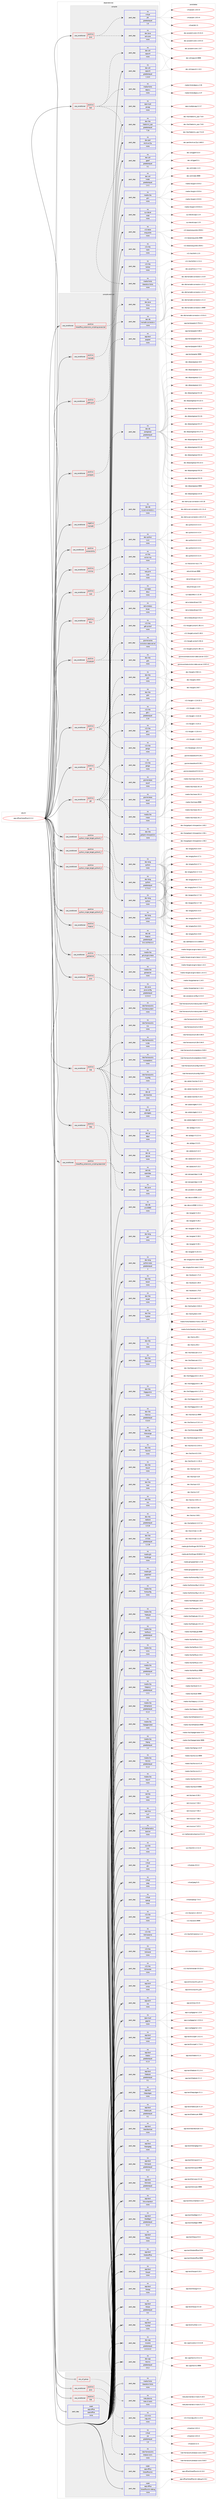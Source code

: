 digraph prolog {

# *************
# Graph options
# *************

newrank=true;
concentrate=true;
compound=true;
graph [rankdir=LR,fontname=Helvetica,fontsize=10,ranksep=1.5];#, ranksep=2.5, nodesep=0.2];
edge  [arrowhead=vee];
node  [fontname=Helvetica,fontsize=10];

# **********
# The ebuild
# **********

subgraph cluster_leftcol {
color=gray;
rank=same;
label=<<i>ebuild</i>>;
id [label="app-office/libreoffice-6.3.3.2", color=red, width=4, href="../app-office/libreoffice-6.3.3.2.svg"];
}

# ****************
# The dependencies
# ****************

subgraph cluster_midcol {
color=gray;
label=<<i>dependencies</i>>;
subgraph cluster_compile {
fillcolor="#eeeeee";
style=filled;
label=<<i>compile</i>>;
subgraph cond120075 {
dependency503009 [label=<<TABLE BORDER="0" CELLBORDER="1" CELLSPACING="0" CELLPADDING="4"><TR><TD ROWSPAN="3" CELLPADDING="10">use_conditional</TD></TR><TR><TD>positive</TD></TR><TR><TD>java</TD></TR></TABLE>>, shape=none, color=red];
subgraph pack373842 {
dependency503010 [label=<<TABLE BORDER="0" CELLBORDER="1" CELLSPACING="0" CELLPADDING="4" WIDTH="220"><TR><TD ROWSPAN="6" CELLPADDING="30">pack_dep</TD></TR><TR><TD WIDTH="110">no</TD></TR><TR><TD>dev-java</TD></TR><TR><TD>ant-core</TD></TR><TR><TD>none</TD></TR><TR><TD></TD></TR></TABLE>>, shape=none, color=blue];
}
dependency503009:e -> dependency503010:w [weight=20,style="dashed",arrowhead="vee"];
subgraph pack373843 {
dependency503011 [label=<<TABLE BORDER="0" CELLBORDER="1" CELLSPACING="0" CELLPADDING="4" WIDTH="220"><TR><TD ROWSPAN="6" CELLPADDING="30">pack_dep</TD></TR><TR><TD WIDTH="110">no</TD></TR><TR><TD>virtual</TD></TR><TR><TD>jdk</TD></TR><TR><TD>greaterequal</TD></TR><TR><TD>1.6</TD></TR></TABLE>>, shape=none, color=blue];
}
dependency503009:e -> dependency503011:w [weight=20,style="dashed",arrowhead="vee"];
}
id:e -> dependency503009:w [weight=20,style="solid",arrowhead="vee"];
subgraph cond120076 {
dependency503012 [label=<<TABLE BORDER="0" CELLBORDER="1" CELLSPACING="0" CELLPADDING="4"><TR><TD ROWSPAN="3" CELLPADDING="10">use_conditional</TD></TR><TR><TD>positive</TD></TR><TR><TD>test</TD></TR></TABLE>>, shape=none, color=red];
subgraph pack373844 {
dependency503013 [label=<<TABLE BORDER="0" CELLBORDER="1" CELLSPACING="0" CELLPADDING="4" WIDTH="220"><TR><TD ROWSPAN="6" CELLPADDING="30">pack_dep</TD></TR><TR><TD WIDTH="110">no</TD></TR><TR><TD>app-crypt</TD></TR><TR><TD>gnupg</TD></TR><TR><TD>none</TD></TR><TR><TD></TD></TR></TABLE>>, shape=none, color=blue];
}
dependency503012:e -> dependency503013:w [weight=20,style="dashed",arrowhead="vee"];
subgraph pack373845 {
dependency503014 [label=<<TABLE BORDER="0" CELLBORDER="1" CELLSPACING="0" CELLPADDING="4" WIDTH="220"><TR><TD ROWSPAN="6" CELLPADDING="30">pack_dep</TD></TR><TR><TD WIDTH="110">no</TD></TR><TR><TD>dev-util</TD></TR><TR><TD>cppunit</TD></TR><TR><TD>none</TD></TR><TR><TD></TD></TR></TABLE>>, shape=none, color=blue];
}
dependency503012:e -> dependency503014:w [weight=20,style="dashed",arrowhead="vee"];
subgraph pack373846 {
dependency503015 [label=<<TABLE BORDER="0" CELLBORDER="1" CELLSPACING="0" CELLPADDING="4" WIDTH="220"><TR><TD ROWSPAN="6" CELLPADDING="30">pack_dep</TD></TR><TR><TD WIDTH="110">no</TD></TR><TR><TD>media-fonts</TD></TR><TR><TD>dejavu</TD></TR><TR><TD>none</TD></TR><TR><TD></TD></TR></TABLE>>, shape=none, color=blue];
}
dependency503012:e -> dependency503015:w [weight=20,style="dashed",arrowhead="vee"];
subgraph pack373847 {
dependency503016 [label=<<TABLE BORDER="0" CELLBORDER="1" CELLSPACING="0" CELLPADDING="4" WIDTH="220"><TR><TD ROWSPAN="6" CELLPADDING="30">pack_dep</TD></TR><TR><TD WIDTH="110">no</TD></TR><TR><TD>media-fonts</TD></TR><TR><TD>liberation-fonts</TD></TR><TR><TD>none</TD></TR><TR><TD></TD></TR></TABLE>>, shape=none, color=blue];
}
dependency503012:e -> dependency503016:w [weight=20,style="dashed",arrowhead="vee"];
}
id:e -> dependency503012:w [weight=20,style="solid",arrowhead="vee"];
subgraph pack373848 {
dependency503017 [label=<<TABLE BORDER="0" CELLBORDER="1" CELLSPACING="0" CELLPADDING="4" WIDTH="220"><TR><TD ROWSPAN="6" CELLPADDING="30">pack_dep</TD></TR><TR><TD WIDTH="110">no</TD></TR><TR><TD>dev-libs</TD></TR><TR><TD>libatomic_ops</TD></TR><TR><TD>greaterequal</TD></TR><TR><TD>7.2d</TD></TR></TABLE>>, shape=none, color=blue];
}
id:e -> dependency503017:w [weight=20,style="solid",arrowhead="vee"];
subgraph pack373849 {
dependency503018 [label=<<TABLE BORDER="0" CELLBORDER="1" CELLSPACING="0" CELLPADDING="4" WIDTH="220"><TR><TD ROWSPAN="6" CELLPADDING="30">pack_dep</TD></TR><TR><TD WIDTH="110">no</TD></TR><TR><TD>dev-perl</TD></TR><TR><TD>Archive-Zip</TD></TR><TR><TD>none</TD></TR><TR><TD></TD></TR></TABLE>>, shape=none, color=blue];
}
id:e -> dependency503018:w [weight=20,style="solid",arrowhead="vee"];
subgraph pack373850 {
dependency503019 [label=<<TABLE BORDER="0" CELLBORDER="1" CELLSPACING="0" CELLPADDING="4" WIDTH="220"><TR><TD ROWSPAN="6" CELLPADDING="30">pack_dep</TD></TR><TR><TD WIDTH="110">no</TD></TR><TR><TD>dev-util</TD></TR><TR><TD>cppunit</TD></TR><TR><TD>greaterequal</TD></TR><TR><TD>1.14.0</TD></TR></TABLE>>, shape=none, color=blue];
}
id:e -> dependency503019:w [weight=20,style="solid",arrowhead="vee"];
subgraph pack373851 {
dependency503020 [label=<<TABLE BORDER="0" CELLBORDER="1" CELLSPACING="0" CELLPADDING="4" WIDTH="220"><TR><TD ROWSPAN="6" CELLPADDING="30">pack_dep</TD></TR><TR><TD WIDTH="110">no</TD></TR><TR><TD>dev-util</TD></TR><TR><TD>gperf</TD></TR><TR><TD>greaterequal</TD></TR><TR><TD>3.1</TD></TR></TABLE>>, shape=none, color=blue];
}
id:e -> dependency503020:w [weight=20,style="solid",arrowhead="vee"];
subgraph pack373852 {
dependency503021 [label=<<TABLE BORDER="0" CELLBORDER="1" CELLSPACING="0" CELLPADDING="4" WIDTH="220"><TR><TD ROWSPAN="6" CELLPADDING="30">pack_dep</TD></TR><TR><TD WIDTH="110">no</TD></TR><TR><TD>dev-util</TD></TR><TR><TD>mdds</TD></TR><TR><TD>greaterequal</TD></TR><TR><TD>1.4.1</TD></TR></TABLE>>, shape=none, color=blue];
}
id:e -> dependency503021:w [weight=20,style="solid",arrowhead="vee"];
subgraph pack373853 {
dependency503022 [label=<<TABLE BORDER="0" CELLBORDER="1" CELLSPACING="0" CELLPADDING="4" WIDTH="220"><TR><TD ROWSPAN="6" CELLPADDING="30">pack_dep</TD></TR><TR><TD WIDTH="110">no</TD></TR><TR><TD>media-libs</TD></TR><TR><TD>glm</TD></TR><TR><TD>none</TD></TR><TR><TD></TD></TR></TABLE>>, shape=none, color=blue];
}
id:e -> dependency503022:w [weight=20,style="solid",arrowhead="vee"];
subgraph pack373854 {
dependency503023 [label=<<TABLE BORDER="0" CELLBORDER="1" CELLSPACING="0" CELLPADDING="4" WIDTH="220"><TR><TD ROWSPAN="6" CELLPADDING="30">pack_dep</TD></TR><TR><TD WIDTH="110">no</TD></TR><TR><TD>sys-devel</TD></TR><TR><TD>ucpp</TD></TR><TR><TD>none</TD></TR><TR><TD></TD></TR></TABLE>>, shape=none, color=blue];
}
id:e -> dependency503023:w [weight=20,style="solid",arrowhead="vee"];
subgraph pack373855 {
dependency503024 [label=<<TABLE BORDER="0" CELLBORDER="1" CELLSPACING="0" CELLPADDING="4" WIDTH="220"><TR><TD ROWSPAN="6" CELLPADDING="30">pack_dep</TD></TR><TR><TD WIDTH="110">no</TD></TR><TR><TD>x11-base</TD></TR><TR><TD>xorg-proto</TD></TR><TR><TD>none</TD></TR><TR><TD></TD></TR></TABLE>>, shape=none, color=blue];
}
id:e -> dependency503024:w [weight=20,style="solid",arrowhead="vee"];
subgraph pack373856 {
dependency503025 [label=<<TABLE BORDER="0" CELLBORDER="1" CELLSPACING="0" CELLPADDING="4" WIDTH="220"><TR><TD ROWSPAN="6" CELLPADDING="30">pack_dep</TD></TR><TR><TD WIDTH="110">no</TD></TR><TR><TD>x11-libs</TD></TR><TR><TD>libXt</TD></TR><TR><TD>none</TD></TR><TR><TD></TD></TR></TABLE>>, shape=none, color=blue];
}
id:e -> dependency503025:w [weight=20,style="solid",arrowhead="vee"];
subgraph pack373857 {
dependency503026 [label=<<TABLE BORDER="0" CELLBORDER="1" CELLSPACING="0" CELLPADDING="4" WIDTH="220"><TR><TD ROWSPAN="6" CELLPADDING="30">pack_dep</TD></TR><TR><TD WIDTH="110">no</TD></TR><TR><TD>x11-libs</TD></TR><TR><TD>libXtst</TD></TR><TR><TD>none</TD></TR><TR><TD></TD></TR></TABLE>>, shape=none, color=blue];
}
id:e -> dependency503026:w [weight=20,style="solid",arrowhead="vee"];
}
subgraph cluster_compileandrun {
fillcolor="#eeeeee";
style=filled;
label=<<i>compile and run</i>>;
subgraph cond120077 {
dependency503027 [label=<<TABLE BORDER="0" CELLBORDER="1" CELLSPACING="0" CELLPADDING="4"><TR><TD ROWSPAN="3" CELLPADDING="10">use_conditional</TD></TR><TR><TD>negative</TD></TR><TR><TD>mariadb</TD></TR></TABLE>>, shape=none, color=red];
subgraph pack373858 {
dependency503028 [label=<<TABLE BORDER="0" CELLBORDER="1" CELLSPACING="0" CELLPADDING="4" WIDTH="220"><TR><TD ROWSPAN="6" CELLPADDING="30">pack_dep</TD></TR><TR><TD WIDTH="110">no</TD></TR><TR><TD>dev-db</TD></TR><TR><TD>mysql-connector-c</TD></TR><TR><TD>none</TD></TR><TR><TD></TD></TR></TABLE>>, shape=none, color=blue];
}
dependency503027:e -> dependency503028:w [weight=20,style="dashed",arrowhead="vee"];
}
id:e -> dependency503027:w [weight=20,style="solid",arrowhead="odotvee"];
subgraph cond120078 {
dependency503029 [label=<<TABLE BORDER="0" CELLBORDER="1" CELLSPACING="0" CELLPADDING="4"><TR><TD ROWSPAN="3" CELLPADDING="10">use_conditional</TD></TR><TR><TD>positive</TD></TR><TR><TD>accessibility</TD></TR></TABLE>>, shape=none, color=red];
subgraph pack373859 {
dependency503030 [label=<<TABLE BORDER="0" CELLBORDER="1" CELLSPACING="0" CELLPADDING="4" WIDTH="220"><TR><TD ROWSPAN="6" CELLPADDING="30">pack_dep</TD></TR><TR><TD WIDTH="110">no</TD></TR><TR><TD>dev-python</TD></TR><TR><TD>lxml</TD></TR><TR><TD>none</TD></TR><TR><TD></TD></TR></TABLE>>, shape=none, color=blue];
}
dependency503029:e -> dependency503030:w [weight=20,style="dashed",arrowhead="vee"];
}
id:e -> dependency503029:w [weight=20,style="solid",arrowhead="odotvee"];
subgraph cond120079 {
dependency503031 [label=<<TABLE BORDER="0" CELLBORDER="1" CELLSPACING="0" CELLPADDING="4"><TR><TD ROWSPAN="3" CELLPADDING="10">use_conditional</TD></TR><TR><TD>positive</TD></TR><TR><TD>bluetooth</TD></TR></TABLE>>, shape=none, color=red];
subgraph pack373860 {
dependency503032 [label=<<TABLE BORDER="0" CELLBORDER="1" CELLSPACING="0" CELLPADDING="4" WIDTH="220"><TR><TD ROWSPAN="6" CELLPADDING="30">pack_dep</TD></TR><TR><TD WIDTH="110">no</TD></TR><TR><TD>dev-libs</TD></TR><TR><TD>glib</TD></TR><TR><TD>none</TD></TR><TR><TD></TD></TR></TABLE>>, shape=none, color=blue];
}
dependency503031:e -> dependency503032:w [weight=20,style="dashed",arrowhead="vee"];
subgraph pack373861 {
dependency503033 [label=<<TABLE BORDER="0" CELLBORDER="1" CELLSPACING="0" CELLPADDING="4" WIDTH="220"><TR><TD ROWSPAN="6" CELLPADDING="30">pack_dep</TD></TR><TR><TD WIDTH="110">no</TD></TR><TR><TD>net-wireless</TD></TR><TR><TD>bluez</TD></TR><TR><TD>none</TD></TR><TR><TD></TD></TR></TABLE>>, shape=none, color=blue];
}
dependency503031:e -> dependency503033:w [weight=20,style="dashed",arrowhead="vee"];
}
id:e -> dependency503031:w [weight=20,style="solid",arrowhead="odotvee"];
subgraph cond120080 {
dependency503034 [label=<<TABLE BORDER="0" CELLBORDER="1" CELLSPACING="0" CELLPADDING="4"><TR><TD ROWSPAN="3" CELLPADDING="10">use_conditional</TD></TR><TR><TD>positive</TD></TR><TR><TD>coinmp</TD></TR></TABLE>>, shape=none, color=red];
subgraph pack373862 {
dependency503035 [label=<<TABLE BORDER="0" CELLBORDER="1" CELLSPACING="0" CELLPADDING="4" WIDTH="220"><TR><TD ROWSPAN="6" CELLPADDING="30">pack_dep</TD></TR><TR><TD WIDTH="110">no</TD></TR><TR><TD>sci-libs</TD></TR><TR><TD>coinor-mp</TD></TR><TR><TD>none</TD></TR><TR><TD></TD></TR></TABLE>>, shape=none, color=blue];
}
dependency503034:e -> dependency503035:w [weight=20,style="dashed",arrowhead="vee"];
}
id:e -> dependency503034:w [weight=20,style="solid",arrowhead="odotvee"];
subgraph cond120081 {
dependency503036 [label=<<TABLE BORDER="0" CELLBORDER="1" CELLSPACING="0" CELLPADDING="4"><TR><TD ROWSPAN="3" CELLPADDING="10">use_conditional</TD></TR><TR><TD>positive</TD></TR><TR><TD>cups</TD></TR></TABLE>>, shape=none, color=red];
subgraph pack373863 {
dependency503037 [label=<<TABLE BORDER="0" CELLBORDER="1" CELLSPACING="0" CELLPADDING="4" WIDTH="220"><TR><TD ROWSPAN="6" CELLPADDING="30">pack_dep</TD></TR><TR><TD WIDTH="110">no</TD></TR><TR><TD>net-print</TD></TR><TR><TD>cups</TD></TR><TR><TD>none</TD></TR><TR><TD></TD></TR></TABLE>>, shape=none, color=blue];
}
dependency503036:e -> dependency503037:w [weight=20,style="dashed",arrowhead="vee"];
}
id:e -> dependency503036:w [weight=20,style="solid",arrowhead="odotvee"];
subgraph cond120082 {
dependency503038 [label=<<TABLE BORDER="0" CELLBORDER="1" CELLSPACING="0" CELLPADDING="4"><TR><TD ROWSPAN="3" CELLPADDING="10">use_conditional</TD></TR><TR><TD>positive</TD></TR><TR><TD>dbus</TD></TR></TABLE>>, shape=none, color=red];
subgraph pack373864 {
dependency503039 [label=<<TABLE BORDER="0" CELLBORDER="1" CELLSPACING="0" CELLPADDING="4" WIDTH="220"><TR><TD ROWSPAN="6" CELLPADDING="30">pack_dep</TD></TR><TR><TD WIDTH="110">no</TD></TR><TR><TD>sys-apps</TD></TR><TR><TD>dbus</TD></TR><TR><TD>none</TD></TR><TR><TD></TD></TR></TABLE>>, shape=none, color=blue];
}
dependency503038:e -> dependency503039:w [weight=20,style="dashed",arrowhead="vee"];
}
id:e -> dependency503038:w [weight=20,style="solid",arrowhead="odotvee"];
subgraph cond120083 {
dependency503040 [label=<<TABLE BORDER="0" CELLBORDER="1" CELLSPACING="0" CELLPADDING="4"><TR><TD ROWSPAN="3" CELLPADDING="10">use_conditional</TD></TR><TR><TD>positive</TD></TR><TR><TD>eds</TD></TR></TABLE>>, shape=none, color=red];
subgraph pack373865 {
dependency503041 [label=<<TABLE BORDER="0" CELLBORDER="1" CELLSPACING="0" CELLPADDING="4" WIDTH="220"><TR><TD ROWSPAN="6" CELLPADDING="30">pack_dep</TD></TR><TR><TD WIDTH="110">no</TD></TR><TR><TD>dev-libs</TD></TR><TR><TD>glib</TD></TR><TR><TD>none</TD></TR><TR><TD></TD></TR></TABLE>>, shape=none, color=blue];
}
dependency503040:e -> dependency503041:w [weight=20,style="dashed",arrowhead="vee"];
subgraph pack373866 {
dependency503042 [label=<<TABLE BORDER="0" CELLBORDER="1" CELLSPACING="0" CELLPADDING="4" WIDTH="220"><TR><TD ROWSPAN="6" CELLPADDING="30">pack_dep</TD></TR><TR><TD WIDTH="110">no</TD></TR><TR><TD>gnome-base</TD></TR><TR><TD>dconf</TD></TR><TR><TD>none</TD></TR><TR><TD></TD></TR></TABLE>>, shape=none, color=blue];
}
dependency503040:e -> dependency503042:w [weight=20,style="dashed",arrowhead="vee"];
subgraph pack373867 {
dependency503043 [label=<<TABLE BORDER="0" CELLBORDER="1" CELLSPACING="0" CELLPADDING="4" WIDTH="220"><TR><TD ROWSPAN="6" CELLPADDING="30">pack_dep</TD></TR><TR><TD WIDTH="110">no</TD></TR><TR><TD>gnome-extra</TD></TR><TR><TD>evolution-data-server</TD></TR><TR><TD>none</TD></TR><TR><TD></TD></TR></TABLE>>, shape=none, color=blue];
}
dependency503040:e -> dependency503043:w [weight=20,style="dashed",arrowhead="vee"];
}
id:e -> dependency503040:w [weight=20,style="solid",arrowhead="odotvee"];
subgraph cond120084 {
dependency503044 [label=<<TABLE BORDER="0" CELLBORDER="1" CELLSPACING="0" CELLPADDING="4"><TR><TD ROWSPAN="3" CELLPADDING="10">use_conditional</TD></TR><TR><TD>positive</TD></TR><TR><TD>firebird</TD></TR></TABLE>>, shape=none, color=red];
subgraph pack373868 {
dependency503045 [label=<<TABLE BORDER="0" CELLBORDER="1" CELLSPACING="0" CELLPADDING="4" WIDTH="220"><TR><TD ROWSPAN="6" CELLPADDING="30">pack_dep</TD></TR><TR><TD WIDTH="110">no</TD></TR><TR><TD>dev-db</TD></TR><TR><TD>firebird</TD></TR><TR><TD>greaterequal</TD></TR><TR><TD>3.0.2.32703.0-r1</TD></TR></TABLE>>, shape=none, color=blue];
}
dependency503044:e -> dependency503045:w [weight=20,style="dashed",arrowhead="vee"];
}
id:e -> dependency503044:w [weight=20,style="solid",arrowhead="odotvee"];
subgraph cond120085 {
dependency503046 [label=<<TABLE BORDER="0" CELLBORDER="1" CELLSPACING="0" CELLPADDING="4"><TR><TD ROWSPAN="3" CELLPADDING="10">use_conditional</TD></TR><TR><TD>positive</TD></TR><TR><TD>gstreamer</TD></TR></TABLE>>, shape=none, color=red];
subgraph pack373869 {
dependency503047 [label=<<TABLE BORDER="0" CELLBORDER="1" CELLSPACING="0" CELLPADDING="4" WIDTH="220"><TR><TD ROWSPAN="6" CELLPADDING="30">pack_dep</TD></TR><TR><TD WIDTH="110">no</TD></TR><TR><TD>media-libs</TD></TR><TR><TD>gstreamer</TD></TR><TR><TD>none</TD></TR><TR><TD></TD></TR></TABLE>>, shape=none, color=blue];
}
dependency503046:e -> dependency503047:w [weight=20,style="dashed",arrowhead="vee"];
subgraph pack373870 {
dependency503048 [label=<<TABLE BORDER="0" CELLBORDER="1" CELLSPACING="0" CELLPADDING="4" WIDTH="220"><TR><TD ROWSPAN="6" CELLPADDING="30">pack_dep</TD></TR><TR><TD WIDTH="110">no</TD></TR><TR><TD>media-libs</TD></TR><TR><TD>gst-plugins-base</TD></TR><TR><TD>none</TD></TR><TR><TD></TD></TR></TABLE>>, shape=none, color=blue];
}
dependency503046:e -> dependency503048:w [weight=20,style="dashed",arrowhead="vee"];
}
id:e -> dependency503046:w [weight=20,style="solid",arrowhead="odotvee"];
subgraph cond120086 {
dependency503049 [label=<<TABLE BORDER="0" CELLBORDER="1" CELLSPACING="0" CELLPADDING="4"><TR><TD ROWSPAN="3" CELLPADDING="10">use_conditional</TD></TR><TR><TD>positive</TD></TR><TR><TD>gtk</TD></TR></TABLE>>, shape=none, color=red];
subgraph pack373871 {
dependency503050 [label=<<TABLE BORDER="0" CELLBORDER="1" CELLSPACING="0" CELLPADDING="4" WIDTH="220"><TR><TD ROWSPAN="6" CELLPADDING="30">pack_dep</TD></TR><TR><TD WIDTH="110">no</TD></TR><TR><TD>dev-libs</TD></TR><TR><TD>glib</TD></TR><TR><TD>none</TD></TR><TR><TD></TD></TR></TABLE>>, shape=none, color=blue];
}
dependency503049:e -> dependency503050:w [weight=20,style="dashed",arrowhead="vee"];
subgraph pack373872 {
dependency503051 [label=<<TABLE BORDER="0" CELLBORDER="1" CELLSPACING="0" CELLPADDING="4" WIDTH="220"><TR><TD ROWSPAN="6" CELLPADDING="30">pack_dep</TD></TR><TR><TD WIDTH="110">no</TD></TR><TR><TD>dev-libs</TD></TR><TR><TD>gobject-introspection</TD></TR><TR><TD>none</TD></TR><TR><TD></TD></TR></TABLE>>, shape=none, color=blue];
}
dependency503049:e -> dependency503051:w [weight=20,style="dashed",arrowhead="vee"];
subgraph pack373873 {
dependency503052 [label=<<TABLE BORDER="0" CELLBORDER="1" CELLSPACING="0" CELLPADDING="4" WIDTH="220"><TR><TD ROWSPAN="6" CELLPADDING="30">pack_dep</TD></TR><TR><TD WIDTH="110">no</TD></TR><TR><TD>gnome-base</TD></TR><TR><TD>dconf</TD></TR><TR><TD>none</TD></TR><TR><TD></TD></TR></TABLE>>, shape=none, color=blue];
}
dependency503049:e -> dependency503052:w [weight=20,style="dashed",arrowhead="vee"];
subgraph pack373874 {
dependency503053 [label=<<TABLE BORDER="0" CELLBORDER="1" CELLSPACING="0" CELLPADDING="4" WIDTH="220"><TR><TD ROWSPAN="6" CELLPADDING="30">pack_dep</TD></TR><TR><TD WIDTH="110">no</TD></TR><TR><TD>media-libs</TD></TR><TR><TD>mesa</TD></TR><TR><TD>none</TD></TR><TR><TD></TD></TR></TABLE>>, shape=none, color=blue];
}
dependency503049:e -> dependency503053:w [weight=20,style="dashed",arrowhead="vee"];
subgraph pack373875 {
dependency503054 [label=<<TABLE BORDER="0" CELLBORDER="1" CELLSPACING="0" CELLPADDING="4" WIDTH="220"><TR><TD ROWSPAN="6" CELLPADDING="30">pack_dep</TD></TR><TR><TD WIDTH="110">no</TD></TR><TR><TD>x11-libs</TD></TR><TR><TD>gtk+</TD></TR><TR><TD>none</TD></TR><TR><TD></TD></TR></TABLE>>, shape=none, color=blue];
}
dependency503049:e -> dependency503054:w [weight=20,style="dashed",arrowhead="vee"];
subgraph pack373876 {
dependency503055 [label=<<TABLE BORDER="0" CELLBORDER="1" CELLSPACING="0" CELLPADDING="4" WIDTH="220"><TR><TD ROWSPAN="6" CELLPADDING="30">pack_dep</TD></TR><TR><TD WIDTH="110">no</TD></TR><TR><TD>x11-libs</TD></TR><TR><TD>pango</TD></TR><TR><TD>none</TD></TR><TR><TD></TD></TR></TABLE>>, shape=none, color=blue];
}
dependency503049:e -> dependency503055:w [weight=20,style="dashed",arrowhead="vee"];
}
id:e -> dependency503049:w [weight=20,style="solid",arrowhead="odotvee"];
subgraph cond120087 {
dependency503056 [label=<<TABLE BORDER="0" CELLBORDER="1" CELLSPACING="0" CELLPADDING="4"><TR><TD ROWSPAN="3" CELLPADDING="10">use_conditional</TD></TR><TR><TD>positive</TD></TR><TR><TD>gtk2</TD></TR></TABLE>>, shape=none, color=red];
subgraph pack373877 {
dependency503057 [label=<<TABLE BORDER="0" CELLBORDER="1" CELLSPACING="0" CELLPADDING="4" WIDTH="220"><TR><TD ROWSPAN="6" CELLPADDING="30">pack_dep</TD></TR><TR><TD WIDTH="110">no</TD></TR><TR><TD>x11-libs</TD></TR><TR><TD>gdk-pixbuf</TD></TR><TR><TD>none</TD></TR><TR><TD></TD></TR></TABLE>>, shape=none, color=blue];
}
dependency503056:e -> dependency503057:w [weight=20,style="dashed",arrowhead="vee"];
subgraph pack373878 {
dependency503058 [label=<<TABLE BORDER="0" CELLBORDER="1" CELLSPACING="0" CELLPADDING="4" WIDTH="220"><TR><TD ROWSPAN="6" CELLPADDING="30">pack_dep</TD></TR><TR><TD WIDTH="110">no</TD></TR><TR><TD>x11-libs</TD></TR><TR><TD>gtk+</TD></TR><TR><TD>greaterequal</TD></TR><TR><TD>2.24</TD></TR></TABLE>>, shape=none, color=blue];
}
dependency503056:e -> dependency503058:w [weight=20,style="dashed",arrowhead="vee"];
subgraph pack373879 {
dependency503059 [label=<<TABLE BORDER="0" CELLBORDER="1" CELLSPACING="0" CELLPADDING="4" WIDTH="220"><TR><TD ROWSPAN="6" CELLPADDING="30">pack_dep</TD></TR><TR><TD WIDTH="110">no</TD></TR><TR><TD>x11-libs</TD></TR><TR><TD>pango</TD></TR><TR><TD>none</TD></TR><TR><TD></TD></TR></TABLE>>, shape=none, color=blue];
}
dependency503056:e -> dependency503059:w [weight=20,style="dashed",arrowhead="vee"];
}
id:e -> dependency503056:w [weight=20,style="solid",arrowhead="odotvee"];
subgraph cond120088 {
dependency503060 [label=<<TABLE BORDER="0" CELLBORDER="1" CELLSPACING="0" CELLPADDING="4"><TR><TD ROWSPAN="3" CELLPADDING="10">use_conditional</TD></TR><TR><TD>positive</TD></TR><TR><TD>java</TD></TR></TABLE>>, shape=none, color=red];
subgraph pack373880 {
dependency503061 [label=<<TABLE BORDER="0" CELLBORDER="1" CELLSPACING="0" CELLPADDING="4" WIDTH="220"><TR><TD ROWSPAN="6" CELLPADDING="30">pack_dep</TD></TR><TR><TD WIDTH="110">no</TD></TR><TR><TD>dev-java</TD></TR><TR><TD>java-config</TD></TR><TR><TD>greaterequal</TD></TR><TR><TD>2.2.0-r3</TD></TR></TABLE>>, shape=none, color=blue];
}
dependency503060:e -> dependency503061:w [weight=20,style="dashed",arrowhead="vee"];
}
id:e -> dependency503060:w [weight=20,style="solid",arrowhead="odotvee"];
subgraph cond120089 {
dependency503062 [label=<<TABLE BORDER="0" CELLBORDER="1" CELLSPACING="0" CELLPADDING="4"><TR><TD ROWSPAN="3" CELLPADDING="10">use_conditional</TD></TR><TR><TD>positive</TD></TR><TR><TD>kde</TD></TR></TABLE>>, shape=none, color=red];
subgraph pack373881 {
dependency503063 [label=<<TABLE BORDER="0" CELLBORDER="1" CELLSPACING="0" CELLPADDING="4" WIDTH="220"><TR><TD ROWSPAN="6" CELLPADDING="30">pack_dep</TD></TR><TR><TD WIDTH="110">no</TD></TR><TR><TD>dev-qt</TD></TR><TR><TD>qtcore</TD></TR><TR><TD>none</TD></TR><TR><TD></TD></TR></TABLE>>, shape=none, color=blue];
}
dependency503062:e -> dependency503063:w [weight=20,style="dashed",arrowhead="vee"];
subgraph pack373882 {
dependency503064 [label=<<TABLE BORDER="0" CELLBORDER="1" CELLSPACING="0" CELLPADDING="4" WIDTH="220"><TR><TD ROWSPAN="6" CELLPADDING="30">pack_dep</TD></TR><TR><TD WIDTH="110">no</TD></TR><TR><TD>dev-qt</TD></TR><TR><TD>qtgui</TD></TR><TR><TD>none</TD></TR><TR><TD></TD></TR></TABLE>>, shape=none, color=blue];
}
dependency503062:e -> dependency503064:w [weight=20,style="dashed",arrowhead="vee"];
subgraph pack373883 {
dependency503065 [label=<<TABLE BORDER="0" CELLBORDER="1" CELLSPACING="0" CELLPADDING="4" WIDTH="220"><TR><TD ROWSPAN="6" CELLPADDING="30">pack_dep</TD></TR><TR><TD WIDTH="110">no</TD></TR><TR><TD>dev-qt</TD></TR><TR><TD>qtwidgets</TD></TR><TR><TD>none</TD></TR><TR><TD></TD></TR></TABLE>>, shape=none, color=blue];
}
dependency503062:e -> dependency503065:w [weight=20,style="dashed",arrowhead="vee"];
subgraph pack373884 {
dependency503066 [label=<<TABLE BORDER="0" CELLBORDER="1" CELLSPACING="0" CELLPADDING="4" WIDTH="220"><TR><TD ROWSPAN="6" CELLPADDING="30">pack_dep</TD></TR><TR><TD WIDTH="110">no</TD></TR><TR><TD>dev-qt</TD></TR><TR><TD>qtx11extras</TD></TR><TR><TD>none</TD></TR><TR><TD></TD></TR></TABLE>>, shape=none, color=blue];
}
dependency503062:e -> dependency503066:w [weight=20,style="dashed",arrowhead="vee"];
subgraph pack373885 {
dependency503067 [label=<<TABLE BORDER="0" CELLBORDER="1" CELLSPACING="0" CELLPADDING="4" WIDTH="220"><TR><TD ROWSPAN="6" CELLPADDING="30">pack_dep</TD></TR><TR><TD WIDTH="110">no</TD></TR><TR><TD>kde-frameworks</TD></TR><TR><TD>kconfig</TD></TR><TR><TD>none</TD></TR><TR><TD></TD></TR></TABLE>>, shape=none, color=blue];
}
dependency503062:e -> dependency503067:w [weight=20,style="dashed",arrowhead="vee"];
subgraph pack373886 {
dependency503068 [label=<<TABLE BORDER="0" CELLBORDER="1" CELLSPACING="0" CELLPADDING="4" WIDTH="220"><TR><TD ROWSPAN="6" CELLPADDING="30">pack_dep</TD></TR><TR><TD WIDTH="110">no</TD></TR><TR><TD>kde-frameworks</TD></TR><TR><TD>kcoreaddons</TD></TR><TR><TD>none</TD></TR><TR><TD></TD></TR></TABLE>>, shape=none, color=blue];
}
dependency503062:e -> dependency503068:w [weight=20,style="dashed",arrowhead="vee"];
subgraph pack373887 {
dependency503069 [label=<<TABLE BORDER="0" CELLBORDER="1" CELLSPACING="0" CELLPADDING="4" WIDTH="220"><TR><TD ROWSPAN="6" CELLPADDING="30">pack_dep</TD></TR><TR><TD WIDTH="110">no</TD></TR><TR><TD>kde-frameworks</TD></TR><TR><TD>ki18n</TD></TR><TR><TD>none</TD></TR><TR><TD></TD></TR></TABLE>>, shape=none, color=blue];
}
dependency503062:e -> dependency503069:w [weight=20,style="dashed",arrowhead="vee"];
subgraph pack373888 {
dependency503070 [label=<<TABLE BORDER="0" CELLBORDER="1" CELLSPACING="0" CELLPADDING="4" WIDTH="220"><TR><TD ROWSPAN="6" CELLPADDING="30">pack_dep</TD></TR><TR><TD WIDTH="110">no</TD></TR><TR><TD>kde-frameworks</TD></TR><TR><TD>kio</TD></TR><TR><TD>none</TD></TR><TR><TD></TD></TR></TABLE>>, shape=none, color=blue];
}
dependency503062:e -> dependency503070:w [weight=20,style="dashed",arrowhead="vee"];
subgraph pack373889 {
dependency503071 [label=<<TABLE BORDER="0" CELLBORDER="1" CELLSPACING="0" CELLPADDING="4" WIDTH="220"><TR><TD ROWSPAN="6" CELLPADDING="30">pack_dep</TD></TR><TR><TD WIDTH="110">no</TD></TR><TR><TD>kde-frameworks</TD></TR><TR><TD>kwindowsystem</TD></TR><TR><TD>none</TD></TR><TR><TD></TD></TR></TABLE>>, shape=none, color=blue];
}
dependency503062:e -> dependency503071:w [weight=20,style="dashed",arrowhead="vee"];
}
id:e -> dependency503062:w [weight=20,style="solid",arrowhead="odotvee"];
subgraph cond120090 {
dependency503072 [label=<<TABLE BORDER="0" CELLBORDER="1" CELLSPACING="0" CELLPADDING="4"><TR><TD ROWSPAN="3" CELLPADDING="10">use_conditional</TD></TR><TR><TD>positive</TD></TR><TR><TD>ldap</TD></TR></TABLE>>, shape=none, color=red];
subgraph pack373890 {
dependency503073 [label=<<TABLE BORDER="0" CELLBORDER="1" CELLSPACING="0" CELLPADDING="4" WIDTH="220"><TR><TD ROWSPAN="6" CELLPADDING="30">pack_dep</TD></TR><TR><TD WIDTH="110">no</TD></TR><TR><TD>net-nds</TD></TR><TR><TD>openldap</TD></TR><TR><TD>none</TD></TR><TR><TD></TD></TR></TABLE>>, shape=none, color=blue];
}
dependency503072:e -> dependency503073:w [weight=20,style="dashed",arrowhead="vee"];
}
id:e -> dependency503072:w [weight=20,style="solid",arrowhead="odotvee"];
subgraph cond120091 {
dependency503074 [label=<<TABLE BORDER="0" CELLBORDER="1" CELLSPACING="0" CELLPADDING="4"><TR><TD ROWSPAN="3" CELLPADDING="10">use_conditional</TD></TR><TR><TD>positive</TD></TR><TR><TD>libreoffice_extensions_scripting-beanshell</TD></TR></TABLE>>, shape=none, color=red];
subgraph pack373891 {
dependency503075 [label=<<TABLE BORDER="0" CELLBORDER="1" CELLSPACING="0" CELLPADDING="4" WIDTH="220"><TR><TD ROWSPAN="6" CELLPADDING="30">pack_dep</TD></TR><TR><TD WIDTH="110">no</TD></TR><TR><TD>dev-java</TD></TR><TR><TD>bsh</TD></TR><TR><TD>none</TD></TR><TR><TD></TD></TR></TABLE>>, shape=none, color=blue];
}
dependency503074:e -> dependency503075:w [weight=20,style="dashed",arrowhead="vee"];
}
id:e -> dependency503074:w [weight=20,style="solid",arrowhead="odotvee"];
subgraph cond120092 {
dependency503076 [label=<<TABLE BORDER="0" CELLBORDER="1" CELLSPACING="0" CELLPADDING="4"><TR><TD ROWSPAN="3" CELLPADDING="10">use_conditional</TD></TR><TR><TD>positive</TD></TR><TR><TD>libreoffice_extensions_scripting-javascript</TD></TR></TABLE>>, shape=none, color=red];
subgraph pack373892 {
dependency503077 [label=<<TABLE BORDER="0" CELLBORDER="1" CELLSPACING="0" CELLPADDING="4" WIDTH="220"><TR><TD ROWSPAN="6" CELLPADDING="30">pack_dep</TD></TR><TR><TD WIDTH="110">no</TD></TR><TR><TD>dev-java</TD></TR><TR><TD>rhino</TD></TR><TR><TD>none</TD></TR><TR><TD></TD></TR></TABLE>>, shape=none, color=blue];
}
dependency503076:e -> dependency503077:w [weight=20,style="dashed",arrowhead="vee"];
}
id:e -> dependency503076:w [weight=20,style="solid",arrowhead="odotvee"];
subgraph cond120093 {
dependency503078 [label=<<TABLE BORDER="0" CELLBORDER="1" CELLSPACING="0" CELLPADDING="4"><TR><TD ROWSPAN="3" CELLPADDING="10">use_conditional</TD></TR><TR><TD>positive</TD></TR><TR><TD>mariadb</TD></TR></TABLE>>, shape=none, color=red];
subgraph pack373893 {
dependency503079 [label=<<TABLE BORDER="0" CELLBORDER="1" CELLSPACING="0" CELLPADDING="4" WIDTH="220"><TR><TD ROWSPAN="6" CELLPADDING="30">pack_dep</TD></TR><TR><TD WIDTH="110">no</TD></TR><TR><TD>dev-db</TD></TR><TR><TD>mariadb-connector-c</TD></TR><TR><TD>none</TD></TR><TR><TD></TD></TR></TABLE>>, shape=none, color=blue];
}
dependency503078:e -> dependency503079:w [weight=20,style="dashed",arrowhead="vee"];
}
id:e -> dependency503078:w [weight=20,style="solid",arrowhead="odotvee"];
subgraph cond120094 {
dependency503080 [label=<<TABLE BORDER="0" CELLBORDER="1" CELLSPACING="0" CELLPADDING="4"><TR><TD ROWSPAN="3" CELLPADDING="10">use_conditional</TD></TR><TR><TD>positive</TD></TR><TR><TD>pdfimport</TD></TR></TABLE>>, shape=none, color=red];
subgraph pack373894 {
dependency503081 [label=<<TABLE BORDER="0" CELLBORDER="1" CELLSPACING="0" CELLPADDING="4" WIDTH="220"><TR><TD ROWSPAN="6" CELLPADDING="30">pack_dep</TD></TR><TR><TD WIDTH="110">no</TD></TR><TR><TD>app-text</TD></TR><TR><TD>poppler</TD></TR><TR><TD>none</TD></TR><TR><TD></TD></TR></TABLE>>, shape=none, color=blue];
}
dependency503080:e -> dependency503081:w [weight=20,style="dashed",arrowhead="vee"];
}
id:e -> dependency503080:w [weight=20,style="solid",arrowhead="odotvee"];
subgraph cond120095 {
dependency503082 [label=<<TABLE BORDER="0" CELLBORDER="1" CELLSPACING="0" CELLPADDING="4"><TR><TD ROWSPAN="3" CELLPADDING="10">use_conditional</TD></TR><TR><TD>positive</TD></TR><TR><TD>postgres</TD></TR></TABLE>>, shape=none, color=red];
subgraph pack373895 {
dependency503083 [label=<<TABLE BORDER="0" CELLBORDER="1" CELLSPACING="0" CELLPADDING="4" WIDTH="220"><TR><TD ROWSPAN="6" CELLPADDING="30">pack_dep</TD></TR><TR><TD WIDTH="110">no</TD></TR><TR><TD>dev-db</TD></TR><TR><TD>postgresql</TD></TR><TR><TD>greaterequal</TD></TR><TR><TD>9.0</TD></TR></TABLE>>, shape=none, color=blue];
}
dependency503082:e -> dependency503083:w [weight=20,style="dashed",arrowhead="vee"];
}
id:e -> dependency503082:w [weight=20,style="solid",arrowhead="odotvee"];
subgraph cond120096 {
dependency503084 [label=<<TABLE BORDER="0" CELLBORDER="1" CELLSPACING="0" CELLPADDING="4"><TR><TD ROWSPAN="3" CELLPADDING="10">use_conditional</TD></TR><TR><TD>positive</TD></TR><TR><TD>python_single_target_python2_7</TD></TR></TABLE>>, shape=none, color=red];
subgraph pack373896 {
dependency503085 [label=<<TABLE BORDER="0" CELLBORDER="1" CELLSPACING="0" CELLPADDING="4" WIDTH="220"><TR><TD ROWSPAN="6" CELLPADDING="30">pack_dep</TD></TR><TR><TD WIDTH="110">no</TD></TR><TR><TD>dev-lang</TD></TR><TR><TD>python</TD></TR><TR><TD>greaterequal</TD></TR><TR><TD>2.7.5-r2</TD></TR></TABLE>>, shape=none, color=blue];
}
dependency503084:e -> dependency503085:w [weight=20,style="dashed",arrowhead="vee"];
}
id:e -> dependency503084:w [weight=20,style="solid",arrowhead="odotvee"];
subgraph cond120097 {
dependency503086 [label=<<TABLE BORDER="0" CELLBORDER="1" CELLSPACING="0" CELLPADDING="4"><TR><TD ROWSPAN="3" CELLPADDING="10">use_conditional</TD></TR><TR><TD>positive</TD></TR><TR><TD>python_single_target_python3_5</TD></TR></TABLE>>, shape=none, color=red];
subgraph pack373897 {
dependency503087 [label=<<TABLE BORDER="0" CELLBORDER="1" CELLSPACING="0" CELLPADDING="4" WIDTH="220"><TR><TD ROWSPAN="6" CELLPADDING="30">pack_dep</TD></TR><TR><TD WIDTH="110">no</TD></TR><TR><TD>dev-lang</TD></TR><TR><TD>python</TD></TR><TR><TD>none</TD></TR><TR><TD></TD></TR></TABLE>>, shape=none, color=blue];
}
dependency503086:e -> dependency503087:w [weight=20,style="dashed",arrowhead="vee"];
}
id:e -> dependency503086:w [weight=20,style="solid",arrowhead="odotvee"];
subgraph cond120098 {
dependency503088 [label=<<TABLE BORDER="0" CELLBORDER="1" CELLSPACING="0" CELLPADDING="4"><TR><TD ROWSPAN="3" CELLPADDING="10">use_conditional</TD></TR><TR><TD>positive</TD></TR><TR><TD>python_single_target_python3_6</TD></TR></TABLE>>, shape=none, color=red];
subgraph pack373898 {
dependency503089 [label=<<TABLE BORDER="0" CELLBORDER="1" CELLSPACING="0" CELLPADDING="4" WIDTH="220"><TR><TD ROWSPAN="6" CELLPADDING="30">pack_dep</TD></TR><TR><TD WIDTH="110">no</TD></TR><TR><TD>dev-lang</TD></TR><TR><TD>python</TD></TR><TR><TD>none</TD></TR><TR><TD></TD></TR></TABLE>>, shape=none, color=blue];
}
dependency503088:e -> dependency503089:w [weight=20,style="dashed",arrowhead="vee"];
}
id:e -> dependency503088:w [weight=20,style="solid",arrowhead="odotvee"];
subgraph cond120099 {
dependency503090 [label=<<TABLE BORDER="0" CELLBORDER="1" CELLSPACING="0" CELLPADDING="4"><TR><TD ROWSPAN="3" CELLPADDING="10">use_conditional</TD></TR><TR><TD>positive</TD></TR><TR><TD>python_single_target_python3_7</TD></TR></TABLE>>, shape=none, color=red];
subgraph pack373899 {
dependency503091 [label=<<TABLE BORDER="0" CELLBORDER="1" CELLSPACING="0" CELLPADDING="4" WIDTH="220"><TR><TD ROWSPAN="6" CELLPADDING="30">pack_dep</TD></TR><TR><TD WIDTH="110">no</TD></TR><TR><TD>dev-lang</TD></TR><TR><TD>python</TD></TR><TR><TD>none</TD></TR><TR><TD></TD></TR></TABLE>>, shape=none, color=blue];
}
dependency503090:e -> dependency503091:w [weight=20,style="dashed",arrowhead="vee"];
}
id:e -> dependency503090:w [weight=20,style="solid",arrowhead="odotvee"];
subgraph pack373900 {
dependency503092 [label=<<TABLE BORDER="0" CELLBORDER="1" CELLSPACING="0" CELLPADDING="4" WIDTH="220"><TR><TD ROWSPAN="6" CELLPADDING="30">pack_dep</TD></TR><TR><TD WIDTH="110">no</TD></TR><TR><TD>app-arch</TD></TR><TR><TD>unzip</TD></TR><TR><TD>none</TD></TR><TR><TD></TD></TR></TABLE>>, shape=none, color=blue];
}
id:e -> dependency503092:w [weight=20,style="solid",arrowhead="odotvee"];
subgraph pack373901 {
dependency503093 [label=<<TABLE BORDER="0" CELLBORDER="1" CELLSPACING="0" CELLPADDING="4" WIDTH="220"><TR><TD ROWSPAN="6" CELLPADDING="30">pack_dep</TD></TR><TR><TD WIDTH="110">no</TD></TR><TR><TD>app-arch</TD></TR><TR><TD>zip</TD></TR><TR><TD>none</TD></TR><TR><TD></TD></TR></TABLE>>, shape=none, color=blue];
}
id:e -> dependency503093:w [weight=20,style="solid",arrowhead="odotvee"];
subgraph pack373902 {
dependency503094 [label=<<TABLE BORDER="0" CELLBORDER="1" CELLSPACING="0" CELLPADDING="4" WIDTH="220"><TR><TD ROWSPAN="6" CELLPADDING="30">pack_dep</TD></TR><TR><TD WIDTH="110">no</TD></TR><TR><TD>app-crypt</TD></TR><TR><TD>gpgme</TD></TR><TR><TD>none</TD></TR><TR><TD></TD></TR></TABLE>>, shape=none, color=blue];
}
id:e -> dependency503094:w [weight=20,style="solid",arrowhead="odotvee"];
subgraph pack373903 {
dependency503095 [label=<<TABLE BORDER="0" CELLBORDER="1" CELLSPACING="0" CELLPADDING="4" WIDTH="220"><TR><TD ROWSPAN="6" CELLPADDING="30">pack_dep</TD></TR><TR><TD WIDTH="110">no</TD></TR><TR><TD>app-text</TD></TR><TR><TD>hunspell</TD></TR><TR><TD>none</TD></TR><TR><TD></TD></TR></TABLE>>, shape=none, color=blue];
}
id:e -> dependency503095:w [weight=20,style="solid",arrowhead="odotvee"];
subgraph pack373904 {
dependency503096 [label=<<TABLE BORDER="0" CELLBORDER="1" CELLSPACING="0" CELLPADDING="4" WIDTH="220"><TR><TD ROWSPAN="6" CELLPADDING="30">pack_dep</TD></TR><TR><TD WIDTH="110">no</TD></TR><TR><TD>app-text</TD></TR><TR><TD>libabw</TD></TR><TR><TD>greaterequal</TD></TR><TR><TD>0.1.0</TD></TR></TABLE>>, shape=none, color=blue];
}
id:e -> dependency503096:w [weight=20,style="solid",arrowhead="odotvee"];
subgraph pack373905 {
dependency503097 [label=<<TABLE BORDER="0" CELLBORDER="1" CELLSPACING="0" CELLPADDING="4" WIDTH="220"><TR><TD ROWSPAN="6" CELLPADDING="30">pack_dep</TD></TR><TR><TD WIDTH="110">no</TD></TR><TR><TD>app-text</TD></TR><TR><TD>libebook</TD></TR><TR><TD>greaterequal</TD></TR><TR><TD>0.1</TD></TR></TABLE>>, shape=none, color=blue];
}
id:e -> dependency503097:w [weight=20,style="solid",arrowhead="odotvee"];
subgraph pack373906 {
dependency503098 [label=<<TABLE BORDER="0" CELLBORDER="1" CELLSPACING="0" CELLPADDING="4" WIDTH="220"><TR><TD ROWSPAN="6" CELLPADDING="30">pack_dep</TD></TR><TR><TD WIDTH="110">no</TD></TR><TR><TD>app-text</TD></TR><TR><TD>libepubgen</TD></TR><TR><TD>none</TD></TR><TR><TD></TD></TR></TABLE>>, shape=none, color=blue];
}
id:e -> dependency503098:w [weight=20,style="solid",arrowhead="odotvee"];
subgraph pack373907 {
dependency503099 [label=<<TABLE BORDER="0" CELLBORDER="1" CELLSPACING="0" CELLPADDING="4" WIDTH="220"><TR><TD ROWSPAN="6" CELLPADDING="30">pack_dep</TD></TR><TR><TD WIDTH="110">no</TD></TR><TR><TD>app-text</TD></TR><TR><TD>libetonyek</TD></TR><TR><TD>greaterequal</TD></TR><TR><TD>0.1</TD></TR></TABLE>>, shape=none, color=blue];
}
id:e -> dependency503099:w [weight=20,style="solid",arrowhead="odotvee"];
subgraph pack373908 {
dependency503100 [label=<<TABLE BORDER="0" CELLBORDER="1" CELLSPACING="0" CELLPADDING="4" WIDTH="220"><TR><TD ROWSPAN="6" CELLPADDING="30">pack_dep</TD></TR><TR><TD WIDTH="110">no</TD></TR><TR><TD>app-text</TD></TR><TR><TD>libexttextcat</TD></TR><TR><TD>none</TD></TR><TR><TD></TD></TR></TABLE>>, shape=none, color=blue];
}
id:e -> dependency503100:w [weight=20,style="solid",arrowhead="odotvee"];
subgraph pack373909 {
dependency503101 [label=<<TABLE BORDER="0" CELLBORDER="1" CELLSPACING="0" CELLPADDING="4" WIDTH="220"><TR><TD ROWSPAN="6" CELLPADDING="30">pack_dep</TD></TR><TR><TD WIDTH="110">no</TD></TR><TR><TD>app-text</TD></TR><TR><TD>liblangtag</TD></TR><TR><TD>none</TD></TR><TR><TD></TD></TR></TABLE>>, shape=none, color=blue];
}
id:e -> dependency503101:w [weight=20,style="solid",arrowhead="odotvee"];
subgraph pack373910 {
dependency503102 [label=<<TABLE BORDER="0" CELLBORDER="1" CELLSPACING="0" CELLPADDING="4" WIDTH="220"><TR><TD ROWSPAN="6" CELLPADDING="30">pack_dep</TD></TR><TR><TD WIDTH="110">no</TD></TR><TR><TD>app-text</TD></TR><TR><TD>libmspub</TD></TR><TR><TD>greaterequal</TD></TR><TR><TD>0.1.0</TD></TR></TABLE>>, shape=none, color=blue];
}
id:e -> dependency503102:w [weight=20,style="solid",arrowhead="odotvee"];
subgraph pack373911 {
dependency503103 [label=<<TABLE BORDER="0" CELLBORDER="1" CELLSPACING="0" CELLPADDING="4" WIDTH="220"><TR><TD ROWSPAN="6" CELLPADDING="30">pack_dep</TD></TR><TR><TD WIDTH="110">no</TD></TR><TR><TD>app-text</TD></TR><TR><TD>libmwaw</TD></TR><TR><TD>greaterequal</TD></TR><TR><TD>0.3.1</TD></TR></TABLE>>, shape=none, color=blue];
}
id:e -> dependency503103:w [weight=20,style="solid",arrowhead="odotvee"];
subgraph pack373912 {
dependency503104 [label=<<TABLE BORDER="0" CELLBORDER="1" CELLSPACING="0" CELLPADDING="4" WIDTH="220"><TR><TD ROWSPAN="6" CELLPADDING="30">pack_dep</TD></TR><TR><TD WIDTH="110">no</TD></TR><TR><TD>app-text</TD></TR><TR><TD>libnumbertext</TD></TR><TR><TD>none</TD></TR><TR><TD></TD></TR></TABLE>>, shape=none, color=blue];
}
id:e -> dependency503104:w [weight=20,style="solid",arrowhead="odotvee"];
subgraph pack373913 {
dependency503105 [label=<<TABLE BORDER="0" CELLBORDER="1" CELLSPACING="0" CELLPADDING="4" WIDTH="220"><TR><TD ROWSPAN="6" CELLPADDING="30">pack_dep</TD></TR><TR><TD WIDTH="110">no</TD></TR><TR><TD>app-text</TD></TR><TR><TD>libodfgen</TD></TR><TR><TD>greaterequal</TD></TR><TR><TD>0.1.0</TD></TR></TABLE>>, shape=none, color=blue];
}
id:e -> dependency503105:w [weight=20,style="solid",arrowhead="odotvee"];
subgraph pack373914 {
dependency503106 [label=<<TABLE BORDER="0" CELLBORDER="1" CELLSPACING="0" CELLPADDING="4" WIDTH="220"><TR><TD ROWSPAN="6" CELLPADDING="30">pack_dep</TD></TR><TR><TD WIDTH="110">no</TD></TR><TR><TD>app-text</TD></TR><TR><TD>libqxp</TD></TR><TR><TD>none</TD></TR><TR><TD></TD></TR></TABLE>>, shape=none, color=blue];
}
id:e -> dependency503106:w [weight=20,style="solid",arrowhead="odotvee"];
subgraph pack373915 {
dependency503107 [label=<<TABLE BORDER="0" CELLBORDER="1" CELLSPACING="0" CELLPADDING="4" WIDTH="220"><TR><TD ROWSPAN="6" CELLPADDING="30">pack_dep</TD></TR><TR><TD WIDTH="110">no</TD></TR><TR><TD>app-text</TD></TR><TR><TD>libstaroffice</TD></TR><TR><TD>none</TD></TR><TR><TD></TD></TR></TABLE>>, shape=none, color=blue];
}
id:e -> dependency503107:w [weight=20,style="solid",arrowhead="odotvee"];
subgraph pack373916 {
dependency503108 [label=<<TABLE BORDER="0" CELLBORDER="1" CELLSPACING="0" CELLPADDING="4" WIDTH="220"><TR><TD ROWSPAN="6" CELLPADDING="30">pack_dep</TD></TR><TR><TD WIDTH="110">no</TD></TR><TR><TD>app-text</TD></TR><TR><TD>libwpd</TD></TR><TR><TD>none</TD></TR><TR><TD></TD></TR></TABLE>>, shape=none, color=blue];
}
id:e -> dependency503108:w [weight=20,style="solid",arrowhead="odotvee"];
subgraph pack373917 {
dependency503109 [label=<<TABLE BORDER="0" CELLBORDER="1" CELLSPACING="0" CELLPADDING="4" WIDTH="220"><TR><TD ROWSPAN="6" CELLPADDING="30">pack_dep</TD></TR><TR><TD WIDTH="110">no</TD></TR><TR><TD>app-text</TD></TR><TR><TD>libwpg</TD></TR><TR><TD>none</TD></TR><TR><TD></TD></TR></TABLE>>, shape=none, color=blue];
}
id:e -> dependency503109:w [weight=20,style="solid",arrowhead="odotvee"];
subgraph pack373918 {
dependency503110 [label=<<TABLE BORDER="0" CELLBORDER="1" CELLSPACING="0" CELLPADDING="4" WIDTH="220"><TR><TD ROWSPAN="6" CELLPADDING="30">pack_dep</TD></TR><TR><TD WIDTH="110">no</TD></TR><TR><TD>app-text</TD></TR><TR><TD>libwps</TD></TR><TR><TD>greaterequal</TD></TR><TR><TD>0.4</TD></TR></TABLE>>, shape=none, color=blue];
}
id:e -> dependency503110:w [weight=20,style="solid",arrowhead="odotvee"];
subgraph pack373919 {
dependency503111 [label=<<TABLE BORDER="0" CELLBORDER="1" CELLSPACING="0" CELLPADDING="4" WIDTH="220"><TR><TD ROWSPAN="6" CELLPADDING="30">pack_dep</TD></TR><TR><TD WIDTH="110">no</TD></TR><TR><TD>app-text</TD></TR><TR><TD>mythes</TD></TR><TR><TD>none</TD></TR><TR><TD></TD></TR></TABLE>>, shape=none, color=blue];
}
id:e -> dependency503111:w [weight=20,style="solid",arrowhead="odotvee"];
subgraph pack373920 {
dependency503112 [label=<<TABLE BORDER="0" CELLBORDER="1" CELLSPACING="0" CELLPADDING="4" WIDTH="220"><TR><TD ROWSPAN="6" CELLPADDING="30">pack_dep</TD></TR><TR><TD WIDTH="110">no</TD></TR><TR><TD>dev-cpp</TD></TR><TR><TD>clucene</TD></TR><TR><TD>greaterequal</TD></TR><TR><TD>2.3.3.4-r2</TD></TR></TABLE>>, shape=none, color=blue];
}
id:e -> dependency503112:w [weight=20,style="solid",arrowhead="odotvee"];
subgraph pack373921 {
dependency503113 [label=<<TABLE BORDER="0" CELLBORDER="1" CELLSPACING="0" CELLPADDING="4" WIDTH="220"><TR><TD ROWSPAN="6" CELLPADDING="30">pack_dep</TD></TR><TR><TD WIDTH="110">no</TD></TR><TR><TD>dev-cpp</TD></TR><TR><TD>libcmis</TD></TR><TR><TD>greaterequal</TD></TR><TR><TD>0.5.2</TD></TR></TABLE>>, shape=none, color=blue];
}
id:e -> dependency503113:w [weight=20,style="solid",arrowhead="odotvee"];
subgraph pack373922 {
dependency503114 [label=<<TABLE BORDER="0" CELLBORDER="1" CELLSPACING="0" CELLPADDING="4" WIDTH="220"><TR><TD ROWSPAN="6" CELLPADDING="30">pack_dep</TD></TR><TR><TD WIDTH="110">no</TD></TR><TR><TD>dev-db</TD></TR><TR><TD>unixODBC</TD></TR><TR><TD>none</TD></TR><TR><TD></TD></TR></TABLE>>, shape=none, color=blue];
}
id:e -> dependency503114:w [weight=20,style="solid",arrowhead="odotvee"];
subgraph pack373923 {
dependency503115 [label=<<TABLE BORDER="0" CELLBORDER="1" CELLSPACING="0" CELLPADDING="4" WIDTH="220"><TR><TD ROWSPAN="6" CELLPADDING="30">pack_dep</TD></TR><TR><TD WIDTH="110">no</TD></TR><TR><TD>dev-lang</TD></TR><TR><TD>perl</TD></TR><TR><TD>none</TD></TR><TR><TD></TD></TR></TABLE>>, shape=none, color=blue];
}
id:e -> dependency503115:w [weight=20,style="solid",arrowhead="odotvee"];
subgraph pack373924 {
dependency503116 [label=<<TABLE BORDER="0" CELLBORDER="1" CELLSPACING="0" CELLPADDING="4" WIDTH="220"><TR><TD ROWSPAN="6" CELLPADDING="30">pack_dep</TD></TR><TR><TD WIDTH="110">no</TD></TR><TR><TD>dev-lang</TD></TR><TR><TD>python-exec</TD></TR><TR><TD>greaterequal</TD></TR><TR><TD>2</TD></TR></TABLE>>, shape=none, color=blue];
}
id:e -> dependency503116:w [weight=20,style="solid",arrowhead="odotvee"];
subgraph pack373925 {
dependency503117 [label=<<TABLE BORDER="0" CELLBORDER="1" CELLSPACING="0" CELLPADDING="4" WIDTH="220"><TR><TD ROWSPAN="6" CELLPADDING="30">pack_dep</TD></TR><TR><TD WIDTH="110">no</TD></TR><TR><TD>dev-libs</TD></TR><TR><TD>boost</TD></TR><TR><TD>none</TD></TR><TR><TD></TD></TR></TABLE>>, shape=none, color=blue];
}
id:e -> dependency503117:w [weight=20,style="solid",arrowhead="odotvee"];
subgraph pack373926 {
dependency503118 [label=<<TABLE BORDER="0" CELLBORDER="1" CELLSPACING="0" CELLPADDING="4" WIDTH="220"><TR><TD ROWSPAN="6" CELLPADDING="30">pack_dep</TD></TR><TR><TD WIDTH="110">no</TD></TR><TR><TD>dev-libs</TD></TR><TR><TD>expat</TD></TR><TR><TD>none</TD></TR><TR><TD></TD></TR></TABLE>>, shape=none, color=blue];
}
id:e -> dependency503118:w [weight=20,style="solid",arrowhead="odotvee"];
subgraph pack373927 {
dependency503119 [label=<<TABLE BORDER="0" CELLBORDER="1" CELLSPACING="0" CELLPADDING="4" WIDTH="220"><TR><TD ROWSPAN="6" CELLPADDING="30">pack_dep</TD></TR><TR><TD WIDTH="110">no</TD></TR><TR><TD>dev-libs</TD></TR><TR><TD>hyphen</TD></TR><TR><TD>none</TD></TR><TR><TD></TD></TR></TABLE>>, shape=none, color=blue];
}
id:e -> dependency503119:w [weight=20,style="solid",arrowhead="odotvee"];
subgraph pack373928 {
dependency503120 [label=<<TABLE BORDER="0" CELLBORDER="1" CELLSPACING="0" CELLPADDING="4" WIDTH="220"><TR><TD ROWSPAN="6" CELLPADDING="30">pack_dep</TD></TR><TR><TD WIDTH="110">no</TD></TR><TR><TD>dev-libs</TD></TR><TR><TD>icu</TD></TR><TR><TD>none</TD></TR><TR><TD></TD></TR></TABLE>>, shape=none, color=blue];
}
id:e -> dependency503120:w [weight=20,style="solid",arrowhead="odotvee"];
subgraph pack373929 {
dependency503121 [label=<<TABLE BORDER="0" CELLBORDER="1" CELLSPACING="0" CELLPADDING="4" WIDTH="220"><TR><TD ROWSPAN="6" CELLPADDING="30">pack_dep</TD></TR><TR><TD WIDTH="110">no</TD></TR><TR><TD>dev-libs</TD></TR><TR><TD>libassuan</TD></TR><TR><TD>none</TD></TR><TR><TD></TD></TR></TABLE>>, shape=none, color=blue];
}
id:e -> dependency503121:w [weight=20,style="solid",arrowhead="odotvee"];
subgraph pack373930 {
dependency503122 [label=<<TABLE BORDER="0" CELLBORDER="1" CELLSPACING="0" CELLPADDING="4" WIDTH="220"><TR><TD ROWSPAN="6" CELLPADDING="30">pack_dep</TD></TR><TR><TD WIDTH="110">no</TD></TR><TR><TD>dev-libs</TD></TR><TR><TD>libgpg-error</TD></TR><TR><TD>none</TD></TR><TR><TD></TD></TR></TABLE>>, shape=none, color=blue];
}
id:e -> dependency503122:w [weight=20,style="solid",arrowhead="odotvee"];
subgraph pack373931 {
dependency503123 [label=<<TABLE BORDER="0" CELLBORDER="1" CELLSPACING="0" CELLPADDING="4" WIDTH="220"><TR><TD ROWSPAN="6" CELLPADDING="30">pack_dep</TD></TR><TR><TD WIDTH="110">no</TD></TR><TR><TD>dev-libs</TD></TR><TR><TD>liborcus</TD></TR><TR><TD>greaterequal</TD></TR><TR><TD>0.14.0</TD></TR></TABLE>>, shape=none, color=blue];
}
id:e -> dependency503123:w [weight=20,style="solid",arrowhead="odotvee"];
subgraph pack373932 {
dependency503124 [label=<<TABLE BORDER="0" CELLBORDER="1" CELLSPACING="0" CELLPADDING="4" WIDTH="220"><TR><TD ROWSPAN="6" CELLPADDING="30">pack_dep</TD></TR><TR><TD WIDTH="110">no</TD></TR><TR><TD>dev-libs</TD></TR><TR><TD>librevenge</TD></TR><TR><TD>none</TD></TR><TR><TD></TD></TR></TABLE>>, shape=none, color=blue];
}
id:e -> dependency503124:w [weight=20,style="solid",arrowhead="odotvee"];
subgraph pack373933 {
dependency503125 [label=<<TABLE BORDER="0" CELLBORDER="1" CELLSPACING="0" CELLPADDING="4" WIDTH="220"><TR><TD ROWSPAN="6" CELLPADDING="30">pack_dep</TD></TR><TR><TD WIDTH="110">no</TD></TR><TR><TD>dev-libs</TD></TR><TR><TD>libxml2</TD></TR><TR><TD>none</TD></TR><TR><TD></TD></TR></TABLE>>, shape=none, color=blue];
}
id:e -> dependency503125:w [weight=20,style="solid",arrowhead="odotvee"];
subgraph pack373934 {
dependency503126 [label=<<TABLE BORDER="0" CELLBORDER="1" CELLSPACING="0" CELLPADDING="4" WIDTH="220"><TR><TD ROWSPAN="6" CELLPADDING="30">pack_dep</TD></TR><TR><TD WIDTH="110">no</TD></TR><TR><TD>dev-libs</TD></TR><TR><TD>libxslt</TD></TR><TR><TD>none</TD></TR><TR><TD></TD></TR></TABLE>>, shape=none, color=blue];
}
id:e -> dependency503126:w [weight=20,style="solid",arrowhead="odotvee"];
subgraph pack373935 {
dependency503127 [label=<<TABLE BORDER="0" CELLBORDER="1" CELLSPACING="0" CELLPADDING="4" WIDTH="220"><TR><TD ROWSPAN="6" CELLPADDING="30">pack_dep</TD></TR><TR><TD WIDTH="110">no</TD></TR><TR><TD>dev-libs</TD></TR><TR><TD>nspr</TD></TR><TR><TD>none</TD></TR><TR><TD></TD></TR></TABLE>>, shape=none, color=blue];
}
id:e -> dependency503127:w [weight=20,style="solid",arrowhead="odotvee"];
subgraph pack373936 {
dependency503128 [label=<<TABLE BORDER="0" CELLBORDER="1" CELLSPACING="0" CELLPADDING="4" WIDTH="220"><TR><TD ROWSPAN="6" CELLPADDING="30">pack_dep</TD></TR><TR><TD WIDTH="110">no</TD></TR><TR><TD>dev-libs</TD></TR><TR><TD>nss</TD></TR><TR><TD>none</TD></TR><TR><TD></TD></TR></TABLE>>, shape=none, color=blue];
}
id:e -> dependency503128:w [weight=20,style="solid",arrowhead="odotvee"];
subgraph pack373937 {
dependency503129 [label=<<TABLE BORDER="0" CELLBORDER="1" CELLSPACING="0" CELLPADDING="4" WIDTH="220"><TR><TD ROWSPAN="6" CELLPADDING="30">pack_dep</TD></TR><TR><TD WIDTH="110">no</TD></TR><TR><TD>dev-libs</TD></TR><TR><TD>redland</TD></TR><TR><TD>greaterequal</TD></TR><TR><TD>1.0.16</TD></TR></TABLE>>, shape=none, color=blue];
}
id:e -> dependency503129:w [weight=20,style="solid",arrowhead="odotvee"];
subgraph pack373938 {
dependency503130 [label=<<TABLE BORDER="0" CELLBORDER="1" CELLSPACING="0" CELLPADDING="4" WIDTH="220"><TR><TD ROWSPAN="6" CELLPADDING="30">pack_dep</TD></TR><TR><TD WIDTH="110">no</TD></TR><TR><TD>dev-libs</TD></TR><TR><TD>xmlsec</TD></TR><TR><TD>greaterequal</TD></TR><TR><TD>1.2.28</TD></TR></TABLE>>, shape=none, color=blue];
}
id:e -> dependency503130:w [weight=20,style="solid",arrowhead="odotvee"];
subgraph pack373939 {
dependency503131 [label=<<TABLE BORDER="0" CELLBORDER="1" CELLSPACING="0" CELLPADDING="4" WIDTH="220"><TR><TD ROWSPAN="6" CELLPADDING="30">pack_dep</TD></TR><TR><TD WIDTH="110">no</TD></TR><TR><TD>media-gfx</TD></TR><TR><TD>fontforge</TD></TR><TR><TD>none</TD></TR><TR><TD></TD></TR></TABLE>>, shape=none, color=blue];
}
id:e -> dependency503131:w [weight=20,style="solid",arrowhead="odotvee"];
subgraph pack373940 {
dependency503132 [label=<<TABLE BORDER="0" CELLBORDER="1" CELLSPACING="0" CELLPADDING="4" WIDTH="220"><TR><TD ROWSPAN="6" CELLPADDING="30">pack_dep</TD></TR><TR><TD WIDTH="110">no</TD></TR><TR><TD>media-gfx</TD></TR><TR><TD>graphite2</TD></TR><TR><TD>none</TD></TR><TR><TD></TD></TR></TABLE>>, shape=none, color=blue];
}
id:e -> dependency503132:w [weight=20,style="solid",arrowhead="odotvee"];
subgraph pack373941 {
dependency503133 [label=<<TABLE BORDER="0" CELLBORDER="1" CELLSPACING="0" CELLPADDING="4" WIDTH="220"><TR><TD ROWSPAN="6" CELLPADDING="30">pack_dep</TD></TR><TR><TD WIDTH="110">no</TD></TR><TR><TD>media-libs</TD></TR><TR><TD>fontconfig</TD></TR><TR><TD>none</TD></TR><TR><TD></TD></TR></TABLE>>, shape=none, color=blue];
}
id:e -> dependency503133:w [weight=20,style="solid",arrowhead="odotvee"];
subgraph pack373942 {
dependency503134 [label=<<TABLE BORDER="0" CELLBORDER="1" CELLSPACING="0" CELLPADDING="4" WIDTH="220"><TR><TD ROWSPAN="6" CELLPADDING="30">pack_dep</TD></TR><TR><TD WIDTH="110">no</TD></TR><TR><TD>media-libs</TD></TR><TR><TD>freetype</TD></TR><TR><TD>none</TD></TR><TR><TD></TD></TR></TABLE>>, shape=none, color=blue];
}
id:e -> dependency503134:w [weight=20,style="solid",arrowhead="odotvee"];
subgraph pack373943 {
dependency503135 [label=<<TABLE BORDER="0" CELLBORDER="1" CELLSPACING="0" CELLPADDING="4" WIDTH="220"><TR><TD ROWSPAN="6" CELLPADDING="30">pack_dep</TD></TR><TR><TD WIDTH="110">no</TD></TR><TR><TD>media-libs</TD></TR><TR><TD>harfbuzz</TD></TR><TR><TD>greaterequal</TD></TR><TR><TD>0.9.42</TD></TR></TABLE>>, shape=none, color=blue];
}
id:e -> dependency503135:w [weight=20,style="solid",arrowhead="odotvee"];
subgraph pack373944 {
dependency503136 [label=<<TABLE BORDER="0" CELLBORDER="1" CELLSPACING="0" CELLPADDING="4" WIDTH="220"><TR><TD ROWSPAN="6" CELLPADDING="30">pack_dep</TD></TR><TR><TD WIDTH="110">no</TD></TR><TR><TD>media-libs</TD></TR><TR><TD>lcms</TD></TR><TR><TD>none</TD></TR><TR><TD></TD></TR></TABLE>>, shape=none, color=blue];
}
id:e -> dependency503136:w [weight=20,style="solid",arrowhead="odotvee"];
subgraph pack373945 {
dependency503137 [label=<<TABLE BORDER="0" CELLBORDER="1" CELLSPACING="0" CELLPADDING="4" WIDTH="220"><TR><TD ROWSPAN="6" CELLPADDING="30">pack_dep</TD></TR><TR><TD WIDTH="110">no</TD></TR><TR><TD>media-libs</TD></TR><TR><TD>libcdr</TD></TR><TR><TD>greaterequal</TD></TR><TR><TD>0.1.0</TD></TR></TABLE>>, shape=none, color=blue];
}
id:e -> dependency503137:w [weight=20,style="solid",arrowhead="odotvee"];
subgraph pack373946 {
dependency503138 [label=<<TABLE BORDER="0" CELLBORDER="1" CELLSPACING="0" CELLPADDING="4" WIDTH="220"><TR><TD ROWSPAN="6" CELLPADDING="30">pack_dep</TD></TR><TR><TD WIDTH="110">no</TD></TR><TR><TD>media-libs</TD></TR><TR><TD>libepoxy</TD></TR><TR><TD>greaterequal</TD></TR><TR><TD>1.3.1</TD></TR></TABLE>>, shape=none, color=blue];
}
id:e -> dependency503138:w [weight=20,style="solid",arrowhead="odotvee"];
subgraph pack373947 {
dependency503139 [label=<<TABLE BORDER="0" CELLBORDER="1" CELLSPACING="0" CELLPADDING="4" WIDTH="220"><TR><TD ROWSPAN="6" CELLPADDING="30">pack_dep</TD></TR><TR><TD WIDTH="110">no</TD></TR><TR><TD>media-libs</TD></TR><TR><TD>libfreehand</TD></TR><TR><TD>greaterequal</TD></TR><TR><TD>0.1.0</TD></TR></TABLE>>, shape=none, color=blue];
}
id:e -> dependency503139:w [weight=20,style="solid",arrowhead="odotvee"];
subgraph pack373948 {
dependency503140 [label=<<TABLE BORDER="0" CELLBORDER="1" CELLSPACING="0" CELLPADDING="4" WIDTH="220"><TR><TD ROWSPAN="6" CELLPADDING="30">pack_dep</TD></TR><TR><TD WIDTH="110">no</TD></TR><TR><TD>media-libs</TD></TR><TR><TD>libpagemaker</TD></TR><TR><TD>none</TD></TR><TR><TD></TD></TR></TABLE>>, shape=none, color=blue];
}
id:e -> dependency503140:w [weight=20,style="solid",arrowhead="odotvee"];
subgraph pack373949 {
dependency503141 [label=<<TABLE BORDER="0" CELLBORDER="1" CELLSPACING="0" CELLPADDING="4" WIDTH="220"><TR><TD ROWSPAN="6" CELLPADDING="30">pack_dep</TD></TR><TR><TD WIDTH="110">no</TD></TR><TR><TD>media-libs</TD></TR><TR><TD>libpng</TD></TR><TR><TD>greaterequal</TD></TR><TR><TD>1.4</TD></TR></TABLE>>, shape=none, color=blue];
}
id:e -> dependency503141:w [weight=20,style="solid",arrowhead="odotvee"];
subgraph pack373950 {
dependency503142 [label=<<TABLE BORDER="0" CELLBORDER="1" CELLSPACING="0" CELLPADDING="4" WIDTH="220"><TR><TD ROWSPAN="6" CELLPADDING="30">pack_dep</TD></TR><TR><TD WIDTH="110">no</TD></TR><TR><TD>media-libs</TD></TR><TR><TD>libvisio</TD></TR><TR><TD>greaterequal</TD></TR><TR><TD>0.1.0</TD></TR></TABLE>>, shape=none, color=blue];
}
id:e -> dependency503142:w [weight=20,style="solid",arrowhead="odotvee"];
subgraph pack373951 {
dependency503143 [label=<<TABLE BORDER="0" CELLBORDER="1" CELLSPACING="0" CELLPADDING="4" WIDTH="220"><TR><TD ROWSPAN="6" CELLPADDING="30">pack_dep</TD></TR><TR><TD WIDTH="110">no</TD></TR><TR><TD>media-libs</TD></TR><TR><TD>libzmf</TD></TR><TR><TD>none</TD></TR><TR><TD></TD></TR></TABLE>>, shape=none, color=blue];
}
id:e -> dependency503143:w [weight=20,style="solid",arrowhead="odotvee"];
subgraph pack373952 {
dependency503144 [label=<<TABLE BORDER="0" CELLBORDER="1" CELLSPACING="0" CELLPADDING="4" WIDTH="220"><TR><TD ROWSPAN="6" CELLPADDING="30">pack_dep</TD></TR><TR><TD WIDTH="110">no</TD></TR><TR><TD>net-libs</TD></TR><TR><TD>neon</TD></TR><TR><TD>none</TD></TR><TR><TD></TD></TR></TABLE>>, shape=none, color=blue];
}
id:e -> dependency503144:w [weight=20,style="solid",arrowhead="odotvee"];
subgraph pack373953 {
dependency503145 [label=<<TABLE BORDER="0" CELLBORDER="1" CELLSPACING="0" CELLPADDING="4" WIDTH="220"><TR><TD ROWSPAN="6" CELLPADDING="30">pack_dep</TD></TR><TR><TD WIDTH="110">no</TD></TR><TR><TD>net-misc</TD></TR><TR><TD>curl</TD></TR><TR><TD>none</TD></TR><TR><TD></TD></TR></TABLE>>, shape=none, color=blue];
}
id:e -> dependency503145:w [weight=20,style="solid",arrowhead="odotvee"];
subgraph pack373954 {
dependency503146 [label=<<TABLE BORDER="0" CELLBORDER="1" CELLSPACING="0" CELLPADDING="4" WIDTH="220"><TR><TD ROWSPAN="6" CELLPADDING="30">pack_dep</TD></TR><TR><TD WIDTH="110">no</TD></TR><TR><TD>sci-mathematics</TD></TR><TR><TD>lpsolve</TD></TR><TR><TD>none</TD></TR><TR><TD></TD></TR></TABLE>>, shape=none, color=blue];
}
id:e -> dependency503146:w [weight=20,style="solid",arrowhead="odotvee"];
subgraph pack373955 {
dependency503147 [label=<<TABLE BORDER="0" CELLBORDER="1" CELLSPACING="0" CELLPADDING="4" WIDTH="220"><TR><TD ROWSPAN="6" CELLPADDING="30">pack_dep</TD></TR><TR><TD WIDTH="110">no</TD></TR><TR><TD>sys-libs</TD></TR><TR><TD>zlib</TD></TR><TR><TD>none</TD></TR><TR><TD></TD></TR></TABLE>>, shape=none, color=blue];
}
id:e -> dependency503147:w [weight=20,style="solid",arrowhead="odotvee"];
subgraph pack373956 {
dependency503148 [label=<<TABLE BORDER="0" CELLBORDER="1" CELLSPACING="0" CELLPADDING="4" WIDTH="220"><TR><TD ROWSPAN="6" CELLPADDING="30">pack_dep</TD></TR><TR><TD WIDTH="110">no</TD></TR><TR><TD>virtual</TD></TR><TR><TD>glu</TD></TR><TR><TD>none</TD></TR><TR><TD></TD></TR></TABLE>>, shape=none, color=blue];
}
id:e -> dependency503148:w [weight=20,style="solid",arrowhead="odotvee"];
subgraph pack373957 {
dependency503149 [label=<<TABLE BORDER="0" CELLBORDER="1" CELLSPACING="0" CELLPADDING="4" WIDTH="220"><TR><TD ROWSPAN="6" CELLPADDING="30">pack_dep</TD></TR><TR><TD WIDTH="110">no</TD></TR><TR><TD>virtual</TD></TR><TR><TD>jpeg</TD></TR><TR><TD>none</TD></TR><TR><TD></TD></TR></TABLE>>, shape=none, color=blue];
}
id:e -> dependency503149:w [weight=20,style="solid",arrowhead="odotvee"];
subgraph pack373958 {
dependency503150 [label=<<TABLE BORDER="0" CELLBORDER="1" CELLSPACING="0" CELLPADDING="4" WIDTH="220"><TR><TD ROWSPAN="6" CELLPADDING="30">pack_dep</TD></TR><TR><TD WIDTH="110">no</TD></TR><TR><TD>virtual</TD></TR><TR><TD>opengl</TD></TR><TR><TD>none</TD></TR><TR><TD></TD></TR></TABLE>>, shape=none, color=blue];
}
id:e -> dependency503150:w [weight=20,style="solid",arrowhead="odotvee"];
subgraph pack373959 {
dependency503151 [label=<<TABLE BORDER="0" CELLBORDER="1" CELLSPACING="0" CELLPADDING="4" WIDTH="220"><TR><TD ROWSPAN="6" CELLPADDING="30">pack_dep</TD></TR><TR><TD WIDTH="110">no</TD></TR><TR><TD>x11-libs</TD></TR><TR><TD>cairo</TD></TR><TR><TD>none</TD></TR><TR><TD></TD></TR></TABLE>>, shape=none, color=blue];
}
id:e -> dependency503151:w [weight=20,style="solid",arrowhead="odotvee"];
subgraph pack373960 {
dependency503152 [label=<<TABLE BORDER="0" CELLBORDER="1" CELLSPACING="0" CELLPADDING="4" WIDTH="220"><TR><TD ROWSPAN="6" CELLPADDING="30">pack_dep</TD></TR><TR><TD WIDTH="110">no</TD></TR><TR><TD>x11-libs</TD></TR><TR><TD>libXinerama</TD></TR><TR><TD>none</TD></TR><TR><TD></TD></TR></TABLE>>, shape=none, color=blue];
}
id:e -> dependency503152:w [weight=20,style="solid",arrowhead="odotvee"];
subgraph pack373961 {
dependency503153 [label=<<TABLE BORDER="0" CELLBORDER="1" CELLSPACING="0" CELLPADDING="4" WIDTH="220"><TR><TD ROWSPAN="6" CELLPADDING="30">pack_dep</TD></TR><TR><TD WIDTH="110">no</TD></TR><TR><TD>x11-libs</TD></TR><TR><TD>libXrandr</TD></TR><TR><TD>none</TD></TR><TR><TD></TD></TR></TABLE>>, shape=none, color=blue];
}
id:e -> dependency503153:w [weight=20,style="solid",arrowhead="odotvee"];
subgraph pack373962 {
dependency503154 [label=<<TABLE BORDER="0" CELLBORDER="1" CELLSPACING="0" CELLPADDING="4" WIDTH="220"><TR><TD ROWSPAN="6" CELLPADDING="30">pack_dep</TD></TR><TR><TD WIDTH="110">no</TD></TR><TR><TD>x11-libs</TD></TR><TR><TD>libXrender</TD></TR><TR><TD>none</TD></TR><TR><TD></TD></TR></TABLE>>, shape=none, color=blue];
}
id:e -> dependency503154:w [weight=20,style="solid",arrowhead="odotvee"];
}
subgraph cluster_run {
fillcolor="#eeeeee";
style=filled;
label=<<i>run</i>>;
subgraph any8776 {
dependency503155 [label=<<TABLE BORDER="0" CELLBORDER="1" CELLSPACING="0" CELLPADDING="4"><TR><TD CELLPADDING="10">any_of_group</TD></TR></TABLE>>, shape=none, color=red];subgraph pack373963 {
dependency503156 [label=<<TABLE BORDER="0" CELLBORDER="1" CELLSPACING="0" CELLPADDING="4" WIDTH="220"><TR><TD ROWSPAN="6" CELLPADDING="30">pack_dep</TD></TR><TR><TD WIDTH="110">no</TD></TR><TR><TD>x11-misc</TD></TR><TR><TD>xdg-utils</TD></TR><TR><TD>none</TD></TR><TR><TD></TD></TR></TABLE>>, shape=none, color=blue];
}
dependency503155:e -> dependency503156:w [weight=20,style="dotted",arrowhead="oinv"];
subgraph pack373964 {
dependency503157 [label=<<TABLE BORDER="0" CELLBORDER="1" CELLSPACING="0" CELLPADDING="4" WIDTH="220"><TR><TD ROWSPAN="6" CELLPADDING="30">pack_dep</TD></TR><TR><TD WIDTH="110">no</TD></TR><TR><TD>kde-plasma</TD></TR><TR><TD>kde-cli-tools</TD></TR><TR><TD>none</TD></TR><TR><TD></TD></TR></TABLE>>, shape=none, color=blue];
}
dependency503155:e -> dependency503157:w [weight=20,style="dotted",arrowhead="oinv"];
}
id:e -> dependency503155:w [weight=20,style="solid",arrowhead="odot"];
subgraph cond120100 {
dependency503158 [label=<<TABLE BORDER="0" CELLBORDER="1" CELLSPACING="0" CELLPADDING="4"><TR><TD ROWSPAN="3" CELLPADDING="10">use_conditional</TD></TR><TR><TD>positive</TD></TR><TR><TD>java</TD></TR></TABLE>>, shape=none, color=red];
subgraph pack373965 {
dependency503159 [label=<<TABLE BORDER="0" CELLBORDER="1" CELLSPACING="0" CELLPADDING="4" WIDTH="220"><TR><TD ROWSPAN="6" CELLPADDING="30">pack_dep</TD></TR><TR><TD WIDTH="110">no</TD></TR><TR><TD>virtual</TD></TR><TR><TD>jre</TD></TR><TR><TD>greaterequal</TD></TR><TR><TD>1.6</TD></TR></TABLE>>, shape=none, color=blue];
}
dependency503158:e -> dependency503159:w [weight=20,style="dashed",arrowhead="vee"];
}
id:e -> dependency503158:w [weight=20,style="solid",arrowhead="odot"];
subgraph cond120101 {
dependency503160 [label=<<TABLE BORDER="0" CELLBORDER="1" CELLSPACING="0" CELLPADDING="4"><TR><TD ROWSPAN="3" CELLPADDING="10">use_conditional</TD></TR><TR><TD>positive</TD></TR><TR><TD>kde</TD></TR></TABLE>>, shape=none, color=red];
subgraph pack373966 {
dependency503161 [label=<<TABLE BORDER="0" CELLBORDER="1" CELLSPACING="0" CELLPADDING="4" WIDTH="220"><TR><TD ROWSPAN="6" CELLPADDING="30">pack_dep</TD></TR><TR><TD WIDTH="110">no</TD></TR><TR><TD>kde-frameworks</TD></TR><TR><TD>breeze-icons</TD></TR><TR><TD>none</TD></TR><TR><TD></TD></TR></TABLE>>, shape=none, color=blue];
}
dependency503160:e -> dependency503161:w [weight=20,style="dashed",arrowhead="vee"];
}
id:e -> dependency503160:w [weight=20,style="solid",arrowhead="odot"];
subgraph pack373967 {
dependency503162 [label=<<TABLE BORDER="0" CELLBORDER="1" CELLSPACING="0" CELLPADDING="4" WIDTH="220"><TR><TD ROWSPAN="6" CELLPADDING="30">pack_dep</TD></TR><TR><TD WIDTH="110">no</TD></TR><TR><TD>media-fonts</TD></TR><TR><TD>liberation-fonts</TD></TR><TR><TD>none</TD></TR><TR><TD></TD></TR></TABLE>>, shape=none, color=blue];
}
id:e -> dependency503162:w [weight=20,style="solid",arrowhead="odot"];
subgraph pack373968 {
dependency503163 [label=<<TABLE BORDER="0" CELLBORDER="1" CELLSPACING="0" CELLPADDING="4" WIDTH="220"><TR><TD ROWSPAN="6" CELLPADDING="30">pack_dep</TD></TR><TR><TD WIDTH="110">weak</TD></TR><TR><TD>app-office</TD></TR><TR><TD>libreoffice-bin</TD></TR><TR><TD>none</TD></TR><TR><TD></TD></TR></TABLE>>, shape=none, color=blue];
}
id:e -> dependency503163:w [weight=20,style="solid",arrowhead="odot"];
subgraph pack373969 {
dependency503164 [label=<<TABLE BORDER="0" CELLBORDER="1" CELLSPACING="0" CELLPADDING="4" WIDTH="220"><TR><TD ROWSPAN="6" CELLPADDING="30">pack_dep</TD></TR><TR><TD WIDTH="110">weak</TD></TR><TR><TD>app-office</TD></TR><TR><TD>libreoffice-bin-debug</TD></TR><TR><TD>none</TD></TR><TR><TD></TD></TR></TABLE>>, shape=none, color=blue];
}
id:e -> dependency503164:w [weight=20,style="solid",arrowhead="odot"];
subgraph pack373970 {
dependency503165 [label=<<TABLE BORDER="0" CELLBORDER="1" CELLSPACING="0" CELLPADDING="4" WIDTH="220"><TR><TD ROWSPAN="6" CELLPADDING="30">pack_dep</TD></TR><TR><TD WIDTH="110">weak</TD></TR><TR><TD>app-office</TD></TR><TR><TD>openoffice</TD></TR><TR><TD>none</TD></TR><TR><TD></TD></TR></TABLE>>, shape=none, color=blue];
}
id:e -> dependency503165:w [weight=20,style="solid",arrowhead="odot"];
}
}

# **************
# The candidates
# **************

subgraph cluster_choices {
rank=same;
color=gray;
label=<<i>candidates</i>>;

subgraph choice373842 {
color=black;
nodesep=1;
choice10010111845106971189747971101164599111114101454946494846534511450 [label="dev-java/ant-core-1.10.5-r2", color=red, width=4,href="../dev-java/ant-core-1.10.5-r2.svg"];
choice1001011184510697118974797110116459911111410145494649484655 [label="dev-java/ant-core-1.10.7", color=red, width=4,href="../dev-java/ant-core-1.10.7.svg"];
choice10010111845106971189747971101164599111114101454946574649514511450 [label="dev-java/ant-core-1.9.13-r2", color=red, width=4,href="../dev-java/ant-core-1.9.13-r2.svg"];
dependency503010:e -> choice10010111845106971189747971101164599111114101454946494846534511450:w [style=dotted,weight="100"];
dependency503010:e -> choice1001011184510697118974797110116459911111410145494649484655:w [style=dotted,weight="100"];
dependency503010:e -> choice10010111845106971189747971101164599111114101454946574649514511450:w [style=dotted,weight="100"];
}
subgraph choice373843 {
color=black;
nodesep=1;
choice11810511411611797108471061001074549465646484511451 [label="virtual/jdk-1.8.0-r3", color=red, width=4,href="../virtual/jdk-1.8.0-r3.svg"];
choice11810511411611797108471061001074549465646484511452 [label="virtual/jdk-1.8.0-r4", color=red, width=4,href="../virtual/jdk-1.8.0-r4.svg"];
choice1181051141161179710847106100107454949 [label="virtual/jdk-11", color=red, width=4,href="../virtual/jdk-11.svg"];
dependency503011:e -> choice11810511411611797108471061001074549465646484511451:w [style=dotted,weight="100"];
dependency503011:e -> choice11810511411611797108471061001074549465646484511452:w [style=dotted,weight="100"];
dependency503011:e -> choice1181051141161179710847106100107454949:w [style=dotted,weight="100"];
}
subgraph choice373844 {
color=black;
nodesep=1;
choice9711211245991141211121164710311011711210345504650464955 [label="app-crypt/gnupg-2.2.17", color=red, width=4,href="../app-crypt/gnupg-2.2.17.svg"];
dependency503013:e -> choice9711211245991141211121164710311011711210345504650464955:w [style=dotted,weight="100"];
}
subgraph choice373845 {
color=black;
nodesep=1;
choice10010111845117116105108479911211211711010511645494649524648 [label="dev-util/cppunit-1.14.0", color=red, width=4,href="../dev-util/cppunit-1.14.0.svg"];
choice1001011184511711610510847991121121171101051164557575757 [label="dev-util/cppunit-9999", color=red, width=4,href="../dev-util/cppunit-9999.svg"];
dependency503014:e -> choice10010111845117116105108479911211211711010511645494649524648:w [style=dotted,weight="100"];
dependency503014:e -> choice1001011184511711610510847991121121171101051164557575757:w [style=dotted,weight="100"];
}
subgraph choice373846 {
color=black;
nodesep=1;
choice109101100105974510211111011611547100101106971181174550465153 [label="media-fonts/dejavu-2.35", color=red, width=4,href="../media-fonts/dejavu-2.35.svg"];
choice109101100105974510211111011611547100101106971181174550465155 [label="media-fonts/dejavu-2.37", color=red, width=4,href="../media-fonts/dejavu-2.37.svg"];
dependency503015:e -> choice109101100105974510211111011611547100101106971181174550465153:w [style=dotted,weight="100"];
dependency503015:e -> choice109101100105974510211111011611547100101106971181174550465155:w [style=dotted,weight="100"];
}
subgraph choice373847 {
color=black;
nodesep=1;
choice109101100105974510211111011611547108105981011149711610511111045102111110116115455046484846494511451 [label="media-fonts/liberation-fonts-2.00.1-r3", color=red, width=4,href="../media-fonts/liberation-fonts-2.00.1-r3.svg"];
choice10910110010597451021111101161154710810598101114971161051111104510211111011611545504648484653 [label="media-fonts/liberation-fonts-2.00.5", color=red, width=4,href="../media-fonts/liberation-fonts-2.00.5.svg"];
dependency503016:e -> choice109101100105974510211111011611547108105981011149711610511111045102111110116115455046484846494511451:w [style=dotted,weight="100"];
dependency503016:e -> choice10910110010597451021111101161154710810598101114971161051111104510211111011611545504648484653:w [style=dotted,weight="100"];
}
subgraph choice373848 {
color=black;
nodesep=1;
choice1001011184510810598115471081059897116111109105999511111211545554654464948 [label="dev-libs/libatomic_ops-7.6.10", color=red, width=4,href="../dev-libs/libatomic_ops-7.6.10.svg"];
choice10010111845108105981154710810598971161111091059995111112115455546544654 [label="dev-libs/libatomic_ops-7.6.6", color=red, width=4,href="../dev-libs/libatomic_ops-7.6.6.svg"];
choice10010111845108105981154710810598971161111091059995111112115455546544656 [label="dev-libs/libatomic_ops-7.6.8", color=red, width=4,href="../dev-libs/libatomic_ops-7.6.8.svg"];
dependency503017:e -> choice1001011184510810598115471081059897116111109105999511111211545554654464948:w [style=dotted,weight="100"];
dependency503017:e -> choice10010111845108105981154710810598971161111091059995111112115455546544654:w [style=dotted,weight="100"];
dependency503017:e -> choice10010111845108105981154710810598971161111091059995111112115455546544656:w [style=dotted,weight="100"];
}
subgraph choice373849 {
color=black;
nodesep=1;
choice1001011184511210111410847651149910410511810145901051124549465452484648 [label="dev-perl/Archive-Zip-1.640.0", color=red, width=4,href="../dev-perl/Archive-Zip-1.640.0.svg"];
dependency503018:e -> choice1001011184511210111410847651149910410511810145901051124549465452484648:w [style=dotted,weight="100"];
}
subgraph choice373850 {
color=black;
nodesep=1;
choice10010111845117116105108479911211211711010511645494649524648 [label="dev-util/cppunit-1.14.0", color=red, width=4,href="../dev-util/cppunit-1.14.0.svg"];
choice1001011184511711610510847991121121171101051164557575757 [label="dev-util/cppunit-9999", color=red, width=4,href="../dev-util/cppunit-9999.svg"];
dependency503019:e -> choice10010111845117116105108479911211211711010511645494649524648:w [style=dotted,weight="100"];
dependency503019:e -> choice1001011184511711610510847991121121171101051164557575757:w [style=dotted,weight="100"];
}
subgraph choice373851 {
color=black;
nodesep=1;
choice1001011184511711610510847103112101114102455146484652 [label="dev-util/gperf-3.0.4", color=red, width=4,href="../dev-util/gperf-3.0.4.svg"];
choice100101118451171161051084710311210111410245514649 [label="dev-util/gperf-3.1", color=red, width=4,href="../dev-util/gperf-3.1.svg"];
dependency503020:e -> choice1001011184511711610510847103112101114102455146484652:w [style=dotted,weight="100"];
dependency503020:e -> choice100101118451171161051084710311210111410245514649:w [style=dotted,weight="100"];
}
subgraph choice373852 {
color=black;
nodesep=1;
choice1001011184511711610510847109100100115454946524651 [label="dev-util/mdds-1.4.3", color=red, width=4,href="../dev-util/mdds-1.4.3.svg"];
choice10010111845117116105108471091001001154557575757 [label="dev-util/mdds-9999", color=red, width=4,href="../dev-util/mdds-9999.svg"];
dependency503021:e -> choice1001011184511711610510847109100100115454946524651:w [style=dotted,weight="100"];
dependency503021:e -> choice10010111845117116105108471091001001154557575757:w [style=dotted,weight="100"];
}
subgraph choice373853 {
color=black;
nodesep=1;
choice109101100105974510810598115471031081094548465746574650 [label="media-libs/glm-0.9.9.2", color=red, width=4,href="../media-libs/glm-0.9.9.2.svg"];
choice109101100105974510810598115471031081094548465746574652 [label="media-libs/glm-0.9.9.4", color=red, width=4,href="../media-libs/glm-0.9.9.4.svg"];
choice109101100105974510810598115471031081094548465746574653 [label="media-libs/glm-0.9.9.5", color=red, width=4,href="../media-libs/glm-0.9.9.5.svg"];
choice1091011001059745108105981154710310810945484657465746544511449 [label="media-libs/glm-0.9.9.6-r1", color=red, width=4,href="../media-libs/glm-0.9.9.6-r1.svg"];
dependency503022:e -> choice109101100105974510810598115471031081094548465746574650:w [style=dotted,weight="100"];
dependency503022:e -> choice109101100105974510810598115471031081094548465746574652:w [style=dotted,weight="100"];
dependency503022:e -> choice109101100105974510810598115471031081094548465746574653:w [style=dotted,weight="100"];
dependency503022:e -> choice1091011001059745108105981154710310810945484657465746544511449:w [style=dotted,weight="100"];
}
subgraph choice373854 {
color=black;
nodesep=1;
choice115121115451001011181011084711799112112454946514652 [label="sys-devel/ucpp-1.3.4", color=red, width=4,href="../sys-devel/ucpp-1.3.4.svg"];
choice115121115451001011181011084711799112112454946514653 [label="sys-devel/ucpp-1.3.5", color=red, width=4,href="../sys-devel/ucpp-1.3.5.svg"];
dependency503023:e -> choice115121115451001011181011084711799112112454946514652:w [style=dotted,weight="100"];
dependency503023:e -> choice115121115451001011181011084711799112112454946514653:w [style=dotted,weight="100"];
}
subgraph choice373855 {
color=black;
nodesep=1;
choice1204949459897115101471201111141034511211411111611145504849574649 [label="x11-base/xorg-proto-2019.1", color=red, width=4,href="../x11-base/xorg-proto-2019.1.svg"];
choice1204949459897115101471201111141034511211411111611145504849574650 [label="x11-base/xorg-proto-2019.2", color=red, width=4,href="../x11-base/xorg-proto-2019.2.svg"];
choice120494945989711510147120111114103451121141111161114557575757 [label="x11-base/xorg-proto-9999", color=red, width=4,href="../x11-base/xorg-proto-9999.svg"];
dependency503024:e -> choice1204949459897115101471201111141034511211411111611145504849574649:w [style=dotted,weight="100"];
dependency503024:e -> choice1204949459897115101471201111141034511211411111611145504849574650:w [style=dotted,weight="100"];
dependency503024:e -> choice120494945989711510147120111114103451121141111161114557575757:w [style=dotted,weight="100"];
}
subgraph choice373856 {
color=black;
nodesep=1;
choice12049494510810598115471081059888116454946504648 [label="x11-libs/libXt-1.2.0", color=red, width=4,href="../x11-libs/libXt-1.2.0.svg"];
dependency503025:e -> choice12049494510810598115471081059888116454946504648:w [style=dotted,weight="100"];
}
subgraph choice373857 {
color=black;
nodesep=1;
choice120494945108105981154710810598881161151164549465046514511449 [label="x11-libs/libXtst-1.2.3-r1", color=red, width=4,href="../x11-libs/libXtst-1.2.3-r1.svg"];
dependency503026:e -> choice120494945108105981154710810598881161151164549465046514511449:w [style=dotted,weight="100"];
}
subgraph choice373858 {
color=black;
nodesep=1;
choice1001011184510098471091211151131084599111110110101991161111144599455446494649494511450 [label="dev-db/mysql-connector-c-6.1.11-r2", color=red, width=4,href="../dev-db/mysql-connector-c-6.1.11-r2.svg"];
choice1001011184510098471091211151131084599111110110101991161111144599455646484649554511451 [label="dev-db/mysql-connector-c-8.0.17-r3", color=red, width=4,href="../dev-db/mysql-connector-c-8.0.17-r3.svg"];
choice100101118451009847109121115113108459911111011010199116111114459945564648464956 [label="dev-db/mysql-connector-c-8.0.18", color=red, width=4,href="../dev-db/mysql-connector-c-8.0.18.svg"];
dependency503028:e -> choice1001011184510098471091211151131084599111110110101991161111144599455446494649494511450:w [style=dotted,weight="100"];
dependency503028:e -> choice1001011184510098471091211151131084599111110110101991161111144599455646484649554511451:w [style=dotted,weight="100"];
dependency503028:e -> choice100101118451009847109121115113108459911111011010199116111114459945564648464956:w [style=dotted,weight="100"];
}
subgraph choice373859 {
color=black;
nodesep=1;
choice1001011184511212111610411111047108120109108455246504653 [label="dev-python/lxml-4.2.5", color=red, width=4,href="../dev-python/lxml-4.2.5.svg"];
choice1001011184511212111610411111047108120109108455246514651 [label="dev-python/lxml-4.3.3", color=red, width=4,href="../dev-python/lxml-4.3.3.svg"];
choice1001011184511212111610411111047108120109108455246514652 [label="dev-python/lxml-4.3.4", color=red, width=4,href="../dev-python/lxml-4.3.4.svg"];
choice1001011184511212111610411111047108120109108455246524648 [label="dev-python/lxml-4.4.0", color=red, width=4,href="../dev-python/lxml-4.4.0.svg"];
choice1001011184511212111610411111047108120109108455246524649 [label="dev-python/lxml-4.4.1", color=red, width=4,href="../dev-python/lxml-4.4.1.svg"];
dependency503030:e -> choice1001011184511212111610411111047108120109108455246504653:w [style=dotted,weight="100"];
dependency503030:e -> choice1001011184511212111610411111047108120109108455246514651:w [style=dotted,weight="100"];
dependency503030:e -> choice1001011184511212111610411111047108120109108455246514652:w [style=dotted,weight="100"];
dependency503030:e -> choice1001011184511212111610411111047108120109108455246524648:w [style=dotted,weight="100"];
dependency503030:e -> choice1001011184511212111610411111047108120109108455246524649:w [style=dotted,weight="100"];
}
subgraph choice373860 {
color=black;
nodesep=1;
choice10010111845108105981154710310810598455046535646514511449 [label="dev-libs/glib-2.58.3-r1", color=red, width=4,href="../dev-libs/glib-2.58.3-r1.svg"];
choice1001011184510810598115471031081059845504654484654 [label="dev-libs/glib-2.60.6", color=red, width=4,href="../dev-libs/glib-2.60.6.svg"];
choice1001011184510810598115471031081059845504654484655 [label="dev-libs/glib-2.60.7", color=red, width=4,href="../dev-libs/glib-2.60.7.svg"];
dependency503032:e -> choice10010111845108105981154710310810598455046535646514511449:w [style=dotted,weight="100"];
dependency503032:e -> choice1001011184510810598115471031081059845504654484654:w [style=dotted,weight="100"];
dependency503032:e -> choice1001011184510810598115471031081059845504654484655:w [style=dotted,weight="100"];
}
subgraph choice373861 {
color=black;
nodesep=1;
choice1101011164511910511410110810111511547981081171011224553465349 [label="net-wireless/bluez-5.51", color=red, width=4,href="../net-wireless/bluez-5.51.svg"];
choice11010111645119105114101108101115115479810811710112245534653494511450 [label="net-wireless/bluez-5.51-r2", color=red, width=4,href="../net-wireless/bluez-5.51-r2.svg"];
choice1101011164511910511410110810111511547981081171011224553465350 [label="net-wireless/bluez-5.52", color=red, width=4,href="../net-wireless/bluez-5.52.svg"];
dependency503033:e -> choice1101011164511910511410110810111511547981081171011224553465349:w [style=dotted,weight="100"];
dependency503033:e -> choice11010111645119105114101108101115115479810811710112245534653494511450:w [style=dotted,weight="100"];
dependency503033:e -> choice1101011164511910511410110810111511547981081171011224553465350:w [style=dotted,weight="100"];
}
subgraph choice373862 {
color=black;
nodesep=1;
choice115991054510810598115479911110511011111445109112454946554654 [label="sci-libs/coinor-mp-1.7.6", color=red, width=4,href="../sci-libs/coinor-mp-1.7.6.svg"];
dependency503035:e -> choice115991054510810598115479911110511011111445109112454946554654:w [style=dotted,weight="100"];
}
subgraph choice373863 {
color=black;
nodesep=1;
choice11010111645112114105110116479911711211545504650464950 [label="net-print/cups-2.2.12", color=red, width=4,href="../net-print/cups-2.2.12.svg"];
choice110101116451121141051101164799117112115455046514648 [label="net-print/cups-2.3.0", color=red, width=4,href="../net-print/cups-2.3.0.svg"];
choice1101011164511211410511011647991171121154557575757 [label="net-print/cups-9999", color=red, width=4,href="../net-print/cups-9999.svg"];
dependency503037:e -> choice11010111645112114105110116479911711211545504650464950:w [style=dotted,weight="100"];
dependency503037:e -> choice110101116451121141051101164799117112115455046514648:w [style=dotted,weight="100"];
dependency503037:e -> choice1101011164511211410511011647991171121154557575757:w [style=dotted,weight="100"];
}
subgraph choice373864 {
color=black;
nodesep=1;
choice115121115459711211211547100981171154549464950464954 [label="sys-apps/dbus-1.12.16", color=red, width=4,href="../sys-apps/dbus-1.12.16.svg"];
dependency503039:e -> choice115121115459711211211547100981171154549464950464954:w [style=dotted,weight="100"];
}
subgraph choice373865 {
color=black;
nodesep=1;
choice10010111845108105981154710310810598455046535646514511449 [label="dev-libs/glib-2.58.3-r1", color=red, width=4,href="../dev-libs/glib-2.58.3-r1.svg"];
choice1001011184510810598115471031081059845504654484654 [label="dev-libs/glib-2.60.6", color=red, width=4,href="../dev-libs/glib-2.60.6.svg"];
choice1001011184510810598115471031081059845504654484655 [label="dev-libs/glib-2.60.7", color=red, width=4,href="../dev-libs/glib-2.60.7.svg"];
dependency503041:e -> choice10010111845108105981154710310810598455046535646514511449:w [style=dotted,weight="100"];
dependency503041:e -> choice1001011184510810598115471031081059845504654484654:w [style=dotted,weight="100"];
dependency503041:e -> choice1001011184510810598115471031081059845504654484655:w [style=dotted,weight="100"];
}
subgraph choice373866 {
color=black;
nodesep=1;
choice103110111109101459897115101471009911111010245484650544649 [label="gnome-base/dconf-0.26.1", color=red, width=4,href="../gnome-base/dconf-0.26.1.svg"];
choice103110111109101459897115101471009911111010245484651484649 [label="gnome-base/dconf-0.30.1", color=red, width=4,href="../gnome-base/dconf-0.30.1.svg"];
choice1031101111091014598971151014710099111110102454846515046484511449 [label="gnome-base/dconf-0.32.0-r1", color=red, width=4,href="../gnome-base/dconf-0.32.0-r1.svg"];
dependency503042:e -> choice103110111109101459897115101471009911111010245484650544649:w [style=dotted,weight="100"];
dependency503042:e -> choice103110111109101459897115101471009911111010245484651484649:w [style=dotted,weight="100"];
dependency503042:e -> choice1031101111091014598971151014710099111110102454846515046484511449:w [style=dotted,weight="100"];
}
subgraph choice373867 {
color=black;
nodesep=1;
choice10311011110910145101120116114974710111811110811711610511111045100971169745115101114118101114455146514846534511449 [label="gnome-extra/evolution-data-server-3.30.5-r1", color=red, width=4,href="../gnome-extra/evolution-data-server-3.30.5-r1.svg"];
choice1031101111091014510112011611497471011181111081171161051111104510097116974511510111411810111445514651504652 [label="gnome-extra/evolution-data-server-3.32.4", color=red, width=4,href="../gnome-extra/evolution-data-server-3.32.4.svg"];
dependency503043:e -> choice10311011110910145101120116114974710111811110811711610511111045100971169745115101114118101114455146514846534511449:w [style=dotted,weight="100"];
dependency503043:e -> choice1031101111091014510112011611497471011181111081171161051111104510097116974511510111411810111445514651504652:w [style=dotted,weight="100"];
}
subgraph choice373868 {
color=black;
nodesep=1;
choice100101118451009847102105114101981051141004551464846524651514853524648 [label="dev-db/firebird-3.0.4.33054.0", color=red, width=4,href="../dev-db/firebird-3.0.4.33054.0.svg"];
dependency503045:e -> choice100101118451009847102105114101981051141004551464846524651514853524648:w [style=dotted,weight="100"];
}
subgraph choice373869 {
color=black;
nodesep=1;
choice109101100105974510810598115471031151161141019710910111445494649524652 [label="media-libs/gstreamer-1.14.4", color=red, width=4,href="../media-libs/gstreamer-1.14.4.svg"];
choice109101100105974510810598115471031151161141019710910111445494649524653 [label="media-libs/gstreamer-1.14.5", color=red, width=4,href="../media-libs/gstreamer-1.14.5.svg"];
dependency503047:e -> choice109101100105974510810598115471031151161141019710910111445494649524652:w [style=dotted,weight="100"];
dependency503047:e -> choice109101100105974510810598115471031151161141019710910111445494649524653:w [style=dotted,weight="100"];
}
subgraph choice373870 {
color=black;
nodesep=1;
choice109101100105974510810598115471031151164511210811710310511011545989711510145494649524652 [label="media-libs/gst-plugins-base-1.14.4", color=red, width=4,href="../media-libs/gst-plugins-base-1.14.4.svg"];
choice1091011001059745108105981154710311511645112108117103105110115459897115101454946495246524511449 [label="media-libs/gst-plugins-base-1.14.4-r1", color=red, width=4,href="../media-libs/gst-plugins-base-1.14.4-r1.svg"];
choice109101100105974510810598115471031151164511210811710310511011545989711510145494649524653 [label="media-libs/gst-plugins-base-1.14.5", color=red, width=4,href="../media-libs/gst-plugins-base-1.14.5.svg"];
choice1091011001059745108105981154710311511645112108117103105110115459897115101454946495246534511449 [label="media-libs/gst-plugins-base-1.14.5-r1", color=red, width=4,href="../media-libs/gst-plugins-base-1.14.5-r1.svg"];
dependency503048:e -> choice109101100105974510810598115471031151164511210811710310511011545989711510145494649524652:w [style=dotted,weight="100"];
dependency503048:e -> choice1091011001059745108105981154710311511645112108117103105110115459897115101454946495246524511449:w [style=dotted,weight="100"];
dependency503048:e -> choice109101100105974510810598115471031151164511210811710310511011545989711510145494649524653:w [style=dotted,weight="100"];
dependency503048:e -> choice1091011001059745108105981154710311511645112108117103105110115459897115101454946495246534511449:w [style=dotted,weight="100"];
}
subgraph choice373871 {
color=black;
nodesep=1;
choice10010111845108105981154710310810598455046535646514511449 [label="dev-libs/glib-2.58.3-r1", color=red, width=4,href="../dev-libs/glib-2.58.3-r1.svg"];
choice1001011184510810598115471031081059845504654484654 [label="dev-libs/glib-2.60.6", color=red, width=4,href="../dev-libs/glib-2.60.6.svg"];
choice1001011184510810598115471031081059845504654484655 [label="dev-libs/glib-2.60.7", color=red, width=4,href="../dev-libs/glib-2.60.7.svg"];
dependency503050:e -> choice10010111845108105981154710310810598455046535646514511449:w [style=dotted,weight="100"];
dependency503050:e -> choice1001011184510810598115471031081059845504654484654:w [style=dotted,weight="100"];
dependency503050:e -> choice1001011184510810598115471031081059845504654484655:w [style=dotted,weight="100"];
}
subgraph choice373872 {
color=black;
nodesep=1;
choice1001011184510810598115471031119810610199116451051101161141111151121019911610511111045494653544649 [label="dev-libs/gobject-introspection-1.56.1", color=red, width=4,href="../dev-libs/gobject-introspection-1.56.1.svg"];
choice1001011184510810598115471031119810610199116451051101161141111151121019911610511111045494653564651 [label="dev-libs/gobject-introspection-1.58.3", color=red, width=4,href="../dev-libs/gobject-introspection-1.58.3.svg"];
choice1001011184510810598115471031119810610199116451051101161141111151121019911610511111045494654484650 [label="dev-libs/gobject-introspection-1.60.2", color=red, width=4,href="../dev-libs/gobject-introspection-1.60.2.svg"];
dependency503051:e -> choice1001011184510810598115471031119810610199116451051101161141111151121019911610511111045494653544649:w [style=dotted,weight="100"];
dependency503051:e -> choice1001011184510810598115471031119810610199116451051101161141111151121019911610511111045494653564651:w [style=dotted,weight="100"];
dependency503051:e -> choice1001011184510810598115471031119810610199116451051101161141111151121019911610511111045494654484650:w [style=dotted,weight="100"];
}
subgraph choice373873 {
color=black;
nodesep=1;
choice103110111109101459897115101471009911111010245484650544649 [label="gnome-base/dconf-0.26.1", color=red, width=4,href="../gnome-base/dconf-0.26.1.svg"];
choice103110111109101459897115101471009911111010245484651484649 [label="gnome-base/dconf-0.30.1", color=red, width=4,href="../gnome-base/dconf-0.30.1.svg"];
choice1031101111091014598971151014710099111110102454846515046484511449 [label="gnome-base/dconf-0.32.0-r1", color=red, width=4,href="../gnome-base/dconf-0.32.0-r1.svg"];
dependency503052:e -> choice103110111109101459897115101471009911111010245484650544649:w [style=dotted,weight="100"];
dependency503052:e -> choice103110111109101459897115101471009911111010245484651484649:w [style=dotted,weight="100"];
dependency503052:e -> choice1031101111091014598971151014710099111110102454846515046484511449:w [style=dotted,weight="100"];
}
subgraph choice373874 {
color=black;
nodesep=1;
choice109101100105974510810598115471091011159745495746494655 [label="media-libs/mesa-19.1.7", color=red, width=4,href="../media-libs/mesa-19.1.7.svg"];
choice109101100105974510810598115471091011159745495746494656 [label="media-libs/mesa-19.1.8", color=red, width=4,href="../media-libs/mesa-19.1.8.svg"];
choice109101100105974510810598115471091011159745495746504650 [label="media-libs/mesa-19.2.2", color=red, width=4,href="../media-libs/mesa-19.2.2.svg"];
choice109101100105974510810598115471091011159745495746504651 [label="media-libs/mesa-19.2.3", color=red, width=4,href="../media-libs/mesa-19.2.3.svg"];
choice109101100105974510810598115471091011159745495746514648951149950 [label="media-libs/mesa-19.3.0_rc2", color=red, width=4,href="../media-libs/mesa-19.3.0_rc2.svg"];
choice10910110010597451081059811547109101115974557575757 [label="media-libs/mesa-9999", color=red, width=4,href="../media-libs/mesa-9999.svg"];
dependency503053:e -> choice109101100105974510810598115471091011159745495746494655:w [style=dotted,weight="100"];
dependency503053:e -> choice109101100105974510810598115471091011159745495746494656:w [style=dotted,weight="100"];
dependency503053:e -> choice109101100105974510810598115471091011159745495746504650:w [style=dotted,weight="100"];
dependency503053:e -> choice109101100105974510810598115471091011159745495746504651:w [style=dotted,weight="100"];
dependency503053:e -> choice109101100105974510810598115471091011159745495746514648951149950:w [style=dotted,weight="100"];
dependency503053:e -> choice10910110010597451081059811547109101115974557575757:w [style=dotted,weight="100"];
}
subgraph choice373875 {
color=black;
nodesep=1;
choice12049494510810598115471031161074345504650524651504511449 [label="x11-libs/gtk+-2.24.32-r1", color=red, width=4,href="../x11-libs/gtk+-2.24.32-r1.svg"];
choice12049494510810598115471031161074345514650524649 [label="x11-libs/gtk+-3.24.1", color=red, width=4,href="../x11-libs/gtk+-3.24.1.svg"];
choice1204949451081059811547103116107434551465052464948 [label="x11-libs/gtk+-3.24.10", color=red, width=4,href="../x11-libs/gtk+-3.24.10.svg"];
choice1204949451081059811547103116107434551465052464949 [label="x11-libs/gtk+-3.24.11", color=red, width=4,href="../x11-libs/gtk+-3.24.11.svg"];
choice120494945108105981154710311610743455146505246524511449 [label="x11-libs/gtk+-3.24.4-r1", color=red, width=4,href="../x11-libs/gtk+-3.24.4-r1.svg"];
choice12049494510810598115471031161074345514650524656 [label="x11-libs/gtk+-3.24.8", color=red, width=4,href="../x11-libs/gtk+-3.24.8.svg"];
dependency503054:e -> choice12049494510810598115471031161074345504650524651504511449:w [style=dotted,weight="100"];
dependency503054:e -> choice12049494510810598115471031161074345514650524649:w [style=dotted,weight="100"];
dependency503054:e -> choice1204949451081059811547103116107434551465052464948:w [style=dotted,weight="100"];
dependency503054:e -> choice1204949451081059811547103116107434551465052464949:w [style=dotted,weight="100"];
dependency503054:e -> choice120494945108105981154710311610743455146505246524511449:w [style=dotted,weight="100"];
dependency503054:e -> choice12049494510810598115471031161074345514650524656:w [style=dotted,weight="100"];
}
subgraph choice373876 {
color=black;
nodesep=1;
choice120494945108105981154711297110103111454946525046524511450 [label="x11-libs/pango-1.42.4-r2", color=red, width=4,href="../x11-libs/pango-1.42.4-r2.svg"];
dependency503055:e -> choice120494945108105981154711297110103111454946525046524511450:w [style=dotted,weight="100"];
}
subgraph choice373877 {
color=black;
nodesep=1;
choice120494945108105981154710310010745112105120981171024550465154464950 [label="x11-libs/gdk-pixbuf-2.36.12", color=red, width=4,href="../x11-libs/gdk-pixbuf-2.36.12.svg"];
choice12049494510810598115471031001074511210512098117102455046515646494511449 [label="x11-libs/gdk-pixbuf-2.38.1-r1", color=red, width=4,href="../x11-libs/gdk-pixbuf-2.38.1-r1.svg"];
choice12049494510810598115471031001074511210512098117102455046515646504511449 [label="x11-libs/gdk-pixbuf-2.38.2-r1", color=red, width=4,href="../x11-libs/gdk-pixbuf-2.38.2-r1.svg"];
choice1204949451081059811547103100107451121051209811710245504652484648 [label="x11-libs/gdk-pixbuf-2.40.0", color=red, width=4,href="../x11-libs/gdk-pixbuf-2.40.0.svg"];
dependency503057:e -> choice120494945108105981154710310010745112105120981171024550465154464950:w [style=dotted,weight="100"];
dependency503057:e -> choice12049494510810598115471031001074511210512098117102455046515646494511449:w [style=dotted,weight="100"];
dependency503057:e -> choice12049494510810598115471031001074511210512098117102455046515646504511449:w [style=dotted,weight="100"];
dependency503057:e -> choice1204949451081059811547103100107451121051209811710245504652484648:w [style=dotted,weight="100"];
}
subgraph choice373878 {
color=black;
nodesep=1;
choice12049494510810598115471031161074345504650524651504511449 [label="x11-libs/gtk+-2.24.32-r1", color=red, width=4,href="../x11-libs/gtk+-2.24.32-r1.svg"];
choice12049494510810598115471031161074345514650524649 [label="x11-libs/gtk+-3.24.1", color=red, width=4,href="../x11-libs/gtk+-3.24.1.svg"];
choice1204949451081059811547103116107434551465052464948 [label="x11-libs/gtk+-3.24.10", color=red, width=4,href="../x11-libs/gtk+-3.24.10.svg"];
choice1204949451081059811547103116107434551465052464949 [label="x11-libs/gtk+-3.24.11", color=red, width=4,href="../x11-libs/gtk+-3.24.11.svg"];
choice120494945108105981154710311610743455146505246524511449 [label="x11-libs/gtk+-3.24.4-r1", color=red, width=4,href="../x11-libs/gtk+-3.24.4-r1.svg"];
choice12049494510810598115471031161074345514650524656 [label="x11-libs/gtk+-3.24.8", color=red, width=4,href="../x11-libs/gtk+-3.24.8.svg"];
dependency503058:e -> choice12049494510810598115471031161074345504650524651504511449:w [style=dotted,weight="100"];
dependency503058:e -> choice12049494510810598115471031161074345514650524649:w [style=dotted,weight="100"];
dependency503058:e -> choice1204949451081059811547103116107434551465052464948:w [style=dotted,weight="100"];
dependency503058:e -> choice1204949451081059811547103116107434551465052464949:w [style=dotted,weight="100"];
dependency503058:e -> choice120494945108105981154710311610743455146505246524511449:w [style=dotted,weight="100"];
dependency503058:e -> choice12049494510810598115471031161074345514650524656:w [style=dotted,weight="100"];
}
subgraph choice373879 {
color=black;
nodesep=1;
choice120494945108105981154711297110103111454946525046524511450 [label="x11-libs/pango-1.42.4-r2", color=red, width=4,href="../x11-libs/pango-1.42.4-r2.svg"];
dependency503059:e -> choice120494945108105981154711297110103111454946525046524511450:w [style=dotted,weight="100"];
}
subgraph choice373880 {
color=black;
nodesep=1;
choice10010111845106971189747106971189745991111101021051034550465046484511452 [label="dev-java/java-config-2.2.0-r4", color=red, width=4,href="../dev-java/java-config-2.2.0-r4.svg"];
dependency503061:e -> choice10010111845106971189747106971189745991111101021051034550465046484511452:w [style=dotted,weight="100"];
}
subgraph choice373881 {
color=black;
nodesep=1;
choice10010111845113116471131169911111410145534649504651 [label="dev-qt/qtcore-5.12.3", color=red, width=4,href="../dev-qt/qtcore-5.12.3.svg"];
choice100101118451131164711311699111114101455346495046534511449 [label="dev-qt/qtcore-5.12.5-r1", color=red, width=4,href="../dev-qt/qtcore-5.12.5-r1.svg"];
choice10010111845113116471131169911111410145534649514650 [label="dev-qt/qtcore-5.13.2", color=red, width=4,href="../dev-qt/qtcore-5.13.2.svg"];
dependency503063:e -> choice10010111845113116471131169911111410145534649504651:w [style=dotted,weight="100"];
dependency503063:e -> choice100101118451131164711311699111114101455346495046534511449:w [style=dotted,weight="100"];
dependency503063:e -> choice10010111845113116471131169911111410145534649514650:w [style=dotted,weight="100"];
}
subgraph choice373882 {
color=black;
nodesep=1;
choice1001011184511311647113116103117105455346495046514511449 [label="dev-qt/qtgui-5.12.3-r1", color=red, width=4,href="../dev-qt/qtgui-5.12.3-r1.svg"];
choice100101118451131164711311610311710545534649504653 [label="dev-qt/qtgui-5.12.5", color=red, width=4,href="../dev-qt/qtgui-5.12.5.svg"];
choice100101118451131164711311610311710545534649514650 [label="dev-qt/qtgui-5.13.2", color=red, width=4,href="../dev-qt/qtgui-5.13.2.svg"];
dependency503064:e -> choice1001011184511311647113116103117105455346495046514511449:w [style=dotted,weight="100"];
dependency503064:e -> choice100101118451131164711311610311710545534649504653:w [style=dotted,weight="100"];
dependency503064:e -> choice100101118451131164711311610311710545534649514650:w [style=dotted,weight="100"];
}
subgraph choice373883 {
color=black;
nodesep=1;
choice100101118451131164711311611910510010310111611545534649504651 [label="dev-qt/qtwidgets-5.12.3", color=red, width=4,href="../dev-qt/qtwidgets-5.12.3.svg"];
choice1001011184511311647113116119105100103101116115455346495046534511449 [label="dev-qt/qtwidgets-5.12.5-r1", color=red, width=4,href="../dev-qt/qtwidgets-5.12.5-r1.svg"];
choice100101118451131164711311611910510010310111611545534649514650 [label="dev-qt/qtwidgets-5.13.2", color=red, width=4,href="../dev-qt/qtwidgets-5.13.2.svg"];
dependency503065:e -> choice100101118451131164711311611910510010310111611545534649504651:w [style=dotted,weight="100"];
dependency503065:e -> choice1001011184511311647113116119105100103101116115455346495046534511449:w [style=dotted,weight="100"];
dependency503065:e -> choice100101118451131164711311611910510010310111611545534649514650:w [style=dotted,weight="100"];
}
subgraph choice373884 {
color=black;
nodesep=1;
choice100101118451131164711311612049491011201161149711545534649504651 [label="dev-qt/qtx11extras-5.12.3", color=red, width=4,href="../dev-qt/qtx11extras-5.12.3.svg"];
choice100101118451131164711311612049491011201161149711545534649504653 [label="dev-qt/qtx11extras-5.12.5", color=red, width=4,href="../dev-qt/qtx11extras-5.12.5.svg"];
choice100101118451131164711311612049491011201161149711545534649514650 [label="dev-qt/qtx11extras-5.13.2", color=red, width=4,href="../dev-qt/qtx11extras-5.13.2.svg"];
dependency503066:e -> choice100101118451131164711311612049491011201161149711545534649504651:w [style=dotted,weight="100"];
dependency503066:e -> choice100101118451131164711311612049491011201161149711545534649504653:w [style=dotted,weight="100"];
dependency503066:e -> choice100101118451131164711311612049491011201161149711545534649514650:w [style=dotted,weight="100"];
}
subgraph choice373885 {
color=black;
nodesep=1;
choice10710010145102114971091011191111141071154710799111110102105103455346544846484511449 [label="kde-frameworks/kconfig-5.60.0-r1", color=red, width=4,href="../kde-frameworks/kconfig-5.60.0-r1.svg"];
choice1071001014510211497109101119111114107115471079911111010210510345534654524648 [label="kde-frameworks/kconfig-5.64.0", color=red, width=4,href="../kde-frameworks/kconfig-5.64.0.svg"];
dependency503067:e -> choice10710010145102114971091011191111141071154710799111110102105103455346544846484511449:w [style=dotted,weight="100"];
dependency503067:e -> choice1071001014510211497109101119111114107115471079911111010210510345534654524648:w [style=dotted,weight="100"];
}
subgraph choice373886 {
color=black;
nodesep=1;
choice107100101451021149710910111911111410711547107991111141019710010011111011545534654484648 [label="kde-frameworks/kcoreaddons-5.60.0", color=red, width=4,href="../kde-frameworks/kcoreaddons-5.60.0.svg"];
choice107100101451021149710910111911111410711547107991111141019710010011111011545534654524648 [label="kde-frameworks/kcoreaddons-5.64.0", color=red, width=4,href="../kde-frameworks/kcoreaddons-5.64.0.svg"];
dependency503068:e -> choice107100101451021149710910111911111410711547107991111141019710010011111011545534654484648:w [style=dotted,weight="100"];
dependency503068:e -> choice107100101451021149710910111911111410711547107991111141019710010011111011545534654524648:w [style=dotted,weight="100"];
}
subgraph choice373887 {
color=black;
nodesep=1;
choice107100101451021149710910111911111410711547107105495611045534654484648 [label="kde-frameworks/ki18n-5.60.0", color=red, width=4,href="../kde-frameworks/ki18n-5.60.0.svg"];
choice107100101451021149710910111911111410711547107105495611045534654524648 [label="kde-frameworks/ki18n-5.64.0", color=red, width=4,href="../kde-frameworks/ki18n-5.64.0.svg"];
dependency503069:e -> choice107100101451021149710910111911111410711547107105495611045534654484648:w [style=dotted,weight="100"];
dependency503069:e -> choice107100101451021149710910111911111410711547107105495611045534654524648:w [style=dotted,weight="100"];
}
subgraph choice373888 {
color=black;
nodesep=1;
choice10710010145102114971091011191111141071154710710511145534654484648 [label="kde-frameworks/kio-5.60.0", color=red, width=4,href="../kde-frameworks/kio-5.60.0.svg"];
choice10710010145102114971091011191111141071154710710511145534654524648 [label="kde-frameworks/kio-5.64.0", color=red, width=4,href="../kde-frameworks/kio-5.64.0.svg"];
dependency503070:e -> choice10710010145102114971091011191111141071154710710511145534654484648:w [style=dotted,weight="100"];
dependency503070:e -> choice10710010145102114971091011191111141071154710710511145534654524648:w [style=dotted,weight="100"];
}
subgraph choice373889 {
color=black;
nodesep=1;
choice10710010145102114971091011191111141071154710711910511010011111911512111511610110945534654484648 [label="kde-frameworks/kwindowsystem-5.60.0", color=red, width=4,href="../kde-frameworks/kwindowsystem-5.60.0.svg"];
choice10710010145102114971091011191111141071154710711910511010011111911512111511610110945534654524648 [label="kde-frameworks/kwindowsystem-5.64.0", color=red, width=4,href="../kde-frameworks/kwindowsystem-5.64.0.svg"];
dependency503071:e -> choice10710010145102114971091011191111141071154710711910511010011111911512111511610110945534654484648:w [style=dotted,weight="100"];
dependency503071:e -> choice10710010145102114971091011191111141071154710711910511010011111911512111511610110945534654524648:w [style=dotted,weight="100"];
}
subgraph choice373890 {
color=black;
nodesep=1;
choice11010111645110100115471111121011101081009711245504652465253 [label="net-nds/openldap-2.4.45", color=red, width=4,href="../net-nds/openldap-2.4.45.svg"];
choice11010111645110100115471111121011101081009711245504652465256 [label="net-nds/openldap-2.4.48", color=red, width=4,href="../net-nds/openldap-2.4.48.svg"];
dependency503073:e -> choice11010111645110100115471111121011101081009711245504652465253:w [style=dotted,weight="100"];
dependency503073:e -> choice11010111645110100115471111121011101081009711245504652465256:w [style=dotted,weight="100"];
}
subgraph choice373891 {
color=black;
nodesep=1;
choice10010111845106971189747981151044550464895981011169754 [label="dev-java/bsh-2.0_beta6", color=red, width=4,href="../dev-java/bsh-2.0_beta6.svg"];
dependency503075:e -> choice10010111845106971189747981151044550464895981011169754:w [style=dotted,weight="100"];
}
subgraph choice373892 {
color=black;
nodesep=1;
choice100101118451069711897471141041051101114549465546554511449 [label="dev-java/rhino-1.7.7-r1", color=red, width=4,href="../dev-java/rhino-1.7.7-r1.svg"];
dependency503077:e -> choice100101118451069711897471141041051101114549465546554511449:w [style=dotted,weight="100"];
}
subgraph choice373893 {
color=black;
nodesep=1;
choice10010111845100984710997114105971009845991111101101019911611111445994551464846544511449 [label="dev-db/mariadb-connector-c-3.0.6-r1", color=red, width=4,href="../dev-db/mariadb-connector-c-3.0.6-r1.svg"];
choice1001011184510098471099711410597100984599111110110101991161111144599455146484657 [label="dev-db/mariadb-connector-c-3.0.9", color=red, width=4,href="../dev-db/mariadb-connector-c-3.0.9.svg"];
choice1001011184510098471099711410597100984599111110110101991161111144599455146494650 [label="dev-db/mariadb-connector-c-3.1.2", color=red, width=4,href="../dev-db/mariadb-connector-c-3.1.2.svg"];
choice1001011184510098471099711410597100984599111110110101991161111144599455146494651 [label="dev-db/mariadb-connector-c-3.1.3", color=red, width=4,href="../dev-db/mariadb-connector-c-3.1.3.svg"];
choice1001011184510098471099711410597100984599111110110101991161111144599455146494652 [label="dev-db/mariadb-connector-c-3.1.4", color=red, width=4,href="../dev-db/mariadb-connector-c-3.1.4.svg"];
choice10010111845100984710997114105971009845991111101101019911611111445994557575757 [label="dev-db/mariadb-connector-c-9999", color=red, width=4,href="../dev-db/mariadb-connector-c-9999.svg"];
dependency503079:e -> choice10010111845100984710997114105971009845991111101101019911611111445994551464846544511449:w [style=dotted,weight="100"];
dependency503079:e -> choice1001011184510098471099711410597100984599111110110101991161111144599455146484657:w [style=dotted,weight="100"];
dependency503079:e -> choice1001011184510098471099711410597100984599111110110101991161111144599455146494650:w [style=dotted,weight="100"];
dependency503079:e -> choice1001011184510098471099711410597100984599111110110101991161111144599455146494651:w [style=dotted,weight="100"];
dependency503079:e -> choice1001011184510098471099711410597100984599111110110101991161111144599455146494652:w [style=dotted,weight="100"];
dependency503079:e -> choice10010111845100984710997114105971009845991111101101019911611111445994557575757:w [style=dotted,weight="100"];
}
subgraph choice373894 {
color=black;
nodesep=1;
choice971121124511610112011647112111112112108101114454846555746484511449 [label="app-text/poppler-0.79.0-r1", color=red, width=4,href="../app-text/poppler-0.79.0-r1.svg"];
choice97112112451161011201164711211111211210810111445484656484648 [label="app-text/poppler-0.80.0", color=red, width=4,href="../app-text/poppler-0.80.0.svg"];
choice97112112451161011201164711211111211210810111445484656494648 [label="app-text/poppler-0.81.0", color=red, width=4,href="../app-text/poppler-0.81.0.svg"];
choice97112112451161011201164711211111211210810111445484656504648 [label="app-text/poppler-0.82.0", color=red, width=4,href="../app-text/poppler-0.82.0.svg"];
choice9711211245116101120116471121111121121081011144557575757 [label="app-text/poppler-9999", color=red, width=4,href="../app-text/poppler-9999.svg"];
dependency503081:e -> choice971121124511610112011647112111112112108101114454846555746484511449:w [style=dotted,weight="100"];
dependency503081:e -> choice97112112451161011201164711211111211210810111445484656484648:w [style=dotted,weight="100"];
dependency503081:e -> choice97112112451161011201164711211111211210810111445484656494648:w [style=dotted,weight="100"];
dependency503081:e -> choice97112112451161011201164711211111211210810111445484656504648:w [style=dotted,weight="100"];
dependency503081:e -> choice9711211245116101120116471121111121121081011144557575757:w [style=dotted,weight="100"];
}
subgraph choice373895 {
color=black;
nodesep=1;
choice100101118451009847112111115116103114101115113108454948464948 [label="dev-db/postgresql-10.10", color=red, width=4,href="../dev-db/postgresql-10.10.svg"];
choice1001011184510098471121111151161031141011151131084549484657 [label="dev-db/postgresql-10.9", color=red, width=4,href="../dev-db/postgresql-10.9.svg"];
choice1001011184510098471121111151161031141011151131084549494652 [label="dev-db/postgresql-11.4", color=red, width=4,href="../dev-db/postgresql-11.4.svg"];
choice1001011184510098471121111151161031141011151131084549494653 [label="dev-db/postgresql-11.5", color=red, width=4,href="../dev-db/postgresql-11.5.svg"];
choice1001011184510098471121111151161031141011151131084549504648 [label="dev-db/postgresql-12.0", color=red, width=4,href="../dev-db/postgresql-12.0.svg"];
choice10010111845100984711211111511610311410111511310845574652465050 [label="dev-db/postgresql-9.4.22", color=red, width=4,href="../dev-db/postgresql-9.4.22.svg"];
choice100101118451009847112111115116103114101115113108455746524650504511449 [label="dev-db/postgresql-9.4.22-r1", color=red, width=4,href="../dev-db/postgresql-9.4.22-r1.svg"];
choice10010111845100984711211111511610311410111511310845574652465051 [label="dev-db/postgresql-9.4.23", color=red, width=4,href="../dev-db/postgresql-9.4.23.svg"];
choice10010111845100984711211111511610311410111511310845574652465052 [label="dev-db/postgresql-9.4.24", color=red, width=4,href="../dev-db/postgresql-9.4.24.svg"];
choice10010111845100984711211111511610311410111511310845574653464955 [label="dev-db/postgresql-9.5.17", color=red, width=4,href="../dev-db/postgresql-9.5.17.svg"];
choice100101118451009847112111115116103114101115113108455746534649554511449 [label="dev-db/postgresql-9.5.17-r1", color=red, width=4,href="../dev-db/postgresql-9.5.17-r1.svg"];
choice10010111845100984711211111511610311410111511310845574653464956 [label="dev-db/postgresql-9.5.18", color=red, width=4,href="../dev-db/postgresql-9.5.18.svg"];
choice10010111845100984711211111511610311410111511310845574653464957 [label="dev-db/postgresql-9.5.19", color=red, width=4,href="../dev-db/postgresql-9.5.19.svg"];
choice10010111845100984711211111511610311410111511310845574654464951 [label="dev-db/postgresql-9.6.13", color=red, width=4,href="../dev-db/postgresql-9.6.13.svg"];
choice100101118451009847112111115116103114101115113108455746544649514511449 [label="dev-db/postgresql-9.6.13-r1", color=red, width=4,href="../dev-db/postgresql-9.6.13-r1.svg"];
choice10010111845100984711211111511610311410111511310845574654464952 [label="dev-db/postgresql-9.6.14", color=red, width=4,href="../dev-db/postgresql-9.6.14.svg"];
choice10010111845100984711211111511610311410111511310845574654464953 [label="dev-db/postgresql-9.6.15", color=red, width=4,href="../dev-db/postgresql-9.6.15.svg"];
choice1001011184510098471121111151161031141011151131084557575757 [label="dev-db/postgresql-9999", color=red, width=4,href="../dev-db/postgresql-9999.svg"];
dependency503083:e -> choice100101118451009847112111115116103114101115113108454948464948:w [style=dotted,weight="100"];
dependency503083:e -> choice1001011184510098471121111151161031141011151131084549484657:w [style=dotted,weight="100"];
dependency503083:e -> choice1001011184510098471121111151161031141011151131084549494652:w [style=dotted,weight="100"];
dependency503083:e -> choice1001011184510098471121111151161031141011151131084549494653:w [style=dotted,weight="100"];
dependency503083:e -> choice1001011184510098471121111151161031141011151131084549504648:w [style=dotted,weight="100"];
dependency503083:e -> choice10010111845100984711211111511610311410111511310845574652465050:w [style=dotted,weight="100"];
dependency503083:e -> choice100101118451009847112111115116103114101115113108455746524650504511449:w [style=dotted,weight="100"];
dependency503083:e -> choice10010111845100984711211111511610311410111511310845574652465051:w [style=dotted,weight="100"];
dependency503083:e -> choice10010111845100984711211111511610311410111511310845574652465052:w [style=dotted,weight="100"];
dependency503083:e -> choice10010111845100984711211111511610311410111511310845574653464955:w [style=dotted,weight="100"];
dependency503083:e -> choice100101118451009847112111115116103114101115113108455746534649554511449:w [style=dotted,weight="100"];
dependency503083:e -> choice10010111845100984711211111511610311410111511310845574653464956:w [style=dotted,weight="100"];
dependency503083:e -> choice10010111845100984711211111511610311410111511310845574653464957:w [style=dotted,weight="100"];
dependency503083:e -> choice10010111845100984711211111511610311410111511310845574654464951:w [style=dotted,weight="100"];
dependency503083:e -> choice100101118451009847112111115116103114101115113108455746544649514511449:w [style=dotted,weight="100"];
dependency503083:e -> choice10010111845100984711211111511610311410111511310845574654464952:w [style=dotted,weight="100"];
dependency503083:e -> choice10010111845100984711211111511610311410111511310845574654464953:w [style=dotted,weight="100"];
dependency503083:e -> choice1001011184510098471121111151161031141011151131084557575757:w [style=dotted,weight="100"];
}
subgraph choice373896 {
color=black;
nodesep=1;
choice10010111845108971101034711212111610411111045504655464953 [label="dev-lang/python-2.7.15", color=red, width=4,href="../dev-lang/python-2.7.15.svg"];
choice10010111845108971101034711212111610411111045504655464954 [label="dev-lang/python-2.7.16", color=red, width=4,href="../dev-lang/python-2.7.16.svg"];
choice100101118451089711010347112121116104111110455146534653 [label="dev-lang/python-3.5.5", color=red, width=4,href="../dev-lang/python-3.5.5.svg"];
choice100101118451089711010347112121116104111110455146534655 [label="dev-lang/python-3.5.7", color=red, width=4,href="../dev-lang/python-3.5.7.svg"];
choice100101118451089711010347112121116104111110455146544653 [label="dev-lang/python-3.6.5", color=red, width=4,href="../dev-lang/python-3.6.5.svg"];
choice100101118451089711010347112121116104111110455146544656 [label="dev-lang/python-3.6.8", color=red, width=4,href="../dev-lang/python-3.6.8.svg"];
choice100101118451089711010347112121116104111110455146544657 [label="dev-lang/python-3.6.9", color=red, width=4,href="../dev-lang/python-3.6.9.svg"];
choice100101118451089711010347112121116104111110455146554650 [label="dev-lang/python-3.7.2", color=red, width=4,href="../dev-lang/python-3.7.2.svg"];
choice100101118451089711010347112121116104111110455146554651 [label="dev-lang/python-3.7.3", color=red, width=4,href="../dev-lang/python-3.7.3.svg"];
choice1001011184510897110103471121211161041111104551465546524511449 [label="dev-lang/python-3.7.4-r1", color=red, width=4,href="../dev-lang/python-3.7.4-r1.svg"];
choice100101118451089711010347112121116104111110455146554653 [label="dev-lang/python-3.7.5", color=red, width=4,href="../dev-lang/python-3.7.5.svg"];
choice1001011184510897110103471121211161041111104551465546534511449 [label="dev-lang/python-3.7.5-r1", color=red, width=4,href="../dev-lang/python-3.7.5-r1.svg"];
dependency503085:e -> choice10010111845108971101034711212111610411111045504655464953:w [style=dotted,weight="100"];
dependency503085:e -> choice10010111845108971101034711212111610411111045504655464954:w [style=dotted,weight="100"];
dependency503085:e -> choice100101118451089711010347112121116104111110455146534653:w [style=dotted,weight="100"];
dependency503085:e -> choice100101118451089711010347112121116104111110455146534655:w [style=dotted,weight="100"];
dependency503085:e -> choice100101118451089711010347112121116104111110455146544653:w [style=dotted,weight="100"];
dependency503085:e -> choice100101118451089711010347112121116104111110455146544656:w [style=dotted,weight="100"];
dependency503085:e -> choice100101118451089711010347112121116104111110455146544657:w [style=dotted,weight="100"];
dependency503085:e -> choice100101118451089711010347112121116104111110455146554650:w [style=dotted,weight="100"];
dependency503085:e -> choice100101118451089711010347112121116104111110455146554651:w [style=dotted,weight="100"];
dependency503085:e -> choice1001011184510897110103471121211161041111104551465546524511449:w [style=dotted,weight="100"];
dependency503085:e -> choice100101118451089711010347112121116104111110455146554653:w [style=dotted,weight="100"];
dependency503085:e -> choice1001011184510897110103471121211161041111104551465546534511449:w [style=dotted,weight="100"];
}
subgraph choice373897 {
color=black;
nodesep=1;
choice10010111845108971101034711212111610411111045504655464953 [label="dev-lang/python-2.7.15", color=red, width=4,href="../dev-lang/python-2.7.15.svg"];
choice10010111845108971101034711212111610411111045504655464954 [label="dev-lang/python-2.7.16", color=red, width=4,href="../dev-lang/python-2.7.16.svg"];
choice100101118451089711010347112121116104111110455146534653 [label="dev-lang/python-3.5.5", color=red, width=4,href="../dev-lang/python-3.5.5.svg"];
choice100101118451089711010347112121116104111110455146534655 [label="dev-lang/python-3.5.7", color=red, width=4,href="../dev-lang/python-3.5.7.svg"];
choice100101118451089711010347112121116104111110455146544653 [label="dev-lang/python-3.6.5", color=red, width=4,href="../dev-lang/python-3.6.5.svg"];
choice100101118451089711010347112121116104111110455146544656 [label="dev-lang/python-3.6.8", color=red, width=4,href="../dev-lang/python-3.6.8.svg"];
choice100101118451089711010347112121116104111110455146544657 [label="dev-lang/python-3.6.9", color=red, width=4,href="../dev-lang/python-3.6.9.svg"];
choice100101118451089711010347112121116104111110455146554650 [label="dev-lang/python-3.7.2", color=red, width=4,href="../dev-lang/python-3.7.2.svg"];
choice100101118451089711010347112121116104111110455146554651 [label="dev-lang/python-3.7.3", color=red, width=4,href="../dev-lang/python-3.7.3.svg"];
choice1001011184510897110103471121211161041111104551465546524511449 [label="dev-lang/python-3.7.4-r1", color=red, width=4,href="../dev-lang/python-3.7.4-r1.svg"];
choice100101118451089711010347112121116104111110455146554653 [label="dev-lang/python-3.7.5", color=red, width=4,href="../dev-lang/python-3.7.5.svg"];
choice1001011184510897110103471121211161041111104551465546534511449 [label="dev-lang/python-3.7.5-r1", color=red, width=4,href="../dev-lang/python-3.7.5-r1.svg"];
dependency503087:e -> choice10010111845108971101034711212111610411111045504655464953:w [style=dotted,weight="100"];
dependency503087:e -> choice10010111845108971101034711212111610411111045504655464954:w [style=dotted,weight="100"];
dependency503087:e -> choice100101118451089711010347112121116104111110455146534653:w [style=dotted,weight="100"];
dependency503087:e -> choice100101118451089711010347112121116104111110455146534655:w [style=dotted,weight="100"];
dependency503087:e -> choice100101118451089711010347112121116104111110455146544653:w [style=dotted,weight="100"];
dependency503087:e -> choice100101118451089711010347112121116104111110455146544656:w [style=dotted,weight="100"];
dependency503087:e -> choice100101118451089711010347112121116104111110455146544657:w [style=dotted,weight="100"];
dependency503087:e -> choice100101118451089711010347112121116104111110455146554650:w [style=dotted,weight="100"];
dependency503087:e -> choice100101118451089711010347112121116104111110455146554651:w [style=dotted,weight="100"];
dependency503087:e -> choice1001011184510897110103471121211161041111104551465546524511449:w [style=dotted,weight="100"];
dependency503087:e -> choice100101118451089711010347112121116104111110455146554653:w [style=dotted,weight="100"];
dependency503087:e -> choice1001011184510897110103471121211161041111104551465546534511449:w [style=dotted,weight="100"];
}
subgraph choice373898 {
color=black;
nodesep=1;
choice10010111845108971101034711212111610411111045504655464953 [label="dev-lang/python-2.7.15", color=red, width=4,href="../dev-lang/python-2.7.15.svg"];
choice10010111845108971101034711212111610411111045504655464954 [label="dev-lang/python-2.7.16", color=red, width=4,href="../dev-lang/python-2.7.16.svg"];
choice100101118451089711010347112121116104111110455146534653 [label="dev-lang/python-3.5.5", color=red, width=4,href="../dev-lang/python-3.5.5.svg"];
choice100101118451089711010347112121116104111110455146534655 [label="dev-lang/python-3.5.7", color=red, width=4,href="../dev-lang/python-3.5.7.svg"];
choice100101118451089711010347112121116104111110455146544653 [label="dev-lang/python-3.6.5", color=red, width=4,href="../dev-lang/python-3.6.5.svg"];
choice100101118451089711010347112121116104111110455146544656 [label="dev-lang/python-3.6.8", color=red, width=4,href="../dev-lang/python-3.6.8.svg"];
choice100101118451089711010347112121116104111110455146544657 [label="dev-lang/python-3.6.9", color=red, width=4,href="../dev-lang/python-3.6.9.svg"];
choice100101118451089711010347112121116104111110455146554650 [label="dev-lang/python-3.7.2", color=red, width=4,href="../dev-lang/python-3.7.2.svg"];
choice100101118451089711010347112121116104111110455146554651 [label="dev-lang/python-3.7.3", color=red, width=4,href="../dev-lang/python-3.7.3.svg"];
choice1001011184510897110103471121211161041111104551465546524511449 [label="dev-lang/python-3.7.4-r1", color=red, width=4,href="../dev-lang/python-3.7.4-r1.svg"];
choice100101118451089711010347112121116104111110455146554653 [label="dev-lang/python-3.7.5", color=red, width=4,href="../dev-lang/python-3.7.5.svg"];
choice1001011184510897110103471121211161041111104551465546534511449 [label="dev-lang/python-3.7.5-r1", color=red, width=4,href="../dev-lang/python-3.7.5-r1.svg"];
dependency503089:e -> choice10010111845108971101034711212111610411111045504655464953:w [style=dotted,weight="100"];
dependency503089:e -> choice10010111845108971101034711212111610411111045504655464954:w [style=dotted,weight="100"];
dependency503089:e -> choice100101118451089711010347112121116104111110455146534653:w [style=dotted,weight="100"];
dependency503089:e -> choice100101118451089711010347112121116104111110455146534655:w [style=dotted,weight="100"];
dependency503089:e -> choice100101118451089711010347112121116104111110455146544653:w [style=dotted,weight="100"];
dependency503089:e -> choice100101118451089711010347112121116104111110455146544656:w [style=dotted,weight="100"];
dependency503089:e -> choice100101118451089711010347112121116104111110455146544657:w [style=dotted,weight="100"];
dependency503089:e -> choice100101118451089711010347112121116104111110455146554650:w [style=dotted,weight="100"];
dependency503089:e -> choice100101118451089711010347112121116104111110455146554651:w [style=dotted,weight="100"];
dependency503089:e -> choice1001011184510897110103471121211161041111104551465546524511449:w [style=dotted,weight="100"];
dependency503089:e -> choice100101118451089711010347112121116104111110455146554653:w [style=dotted,weight="100"];
dependency503089:e -> choice1001011184510897110103471121211161041111104551465546534511449:w [style=dotted,weight="100"];
}
subgraph choice373899 {
color=black;
nodesep=1;
choice10010111845108971101034711212111610411111045504655464953 [label="dev-lang/python-2.7.15", color=red, width=4,href="../dev-lang/python-2.7.15.svg"];
choice10010111845108971101034711212111610411111045504655464954 [label="dev-lang/python-2.7.16", color=red, width=4,href="../dev-lang/python-2.7.16.svg"];
choice100101118451089711010347112121116104111110455146534653 [label="dev-lang/python-3.5.5", color=red, width=4,href="../dev-lang/python-3.5.5.svg"];
choice100101118451089711010347112121116104111110455146534655 [label="dev-lang/python-3.5.7", color=red, width=4,href="../dev-lang/python-3.5.7.svg"];
choice100101118451089711010347112121116104111110455146544653 [label="dev-lang/python-3.6.5", color=red, width=4,href="../dev-lang/python-3.6.5.svg"];
choice100101118451089711010347112121116104111110455146544656 [label="dev-lang/python-3.6.8", color=red, width=4,href="../dev-lang/python-3.6.8.svg"];
choice100101118451089711010347112121116104111110455146544657 [label="dev-lang/python-3.6.9", color=red, width=4,href="../dev-lang/python-3.6.9.svg"];
choice100101118451089711010347112121116104111110455146554650 [label="dev-lang/python-3.7.2", color=red, width=4,href="../dev-lang/python-3.7.2.svg"];
choice100101118451089711010347112121116104111110455146554651 [label="dev-lang/python-3.7.3", color=red, width=4,href="../dev-lang/python-3.7.3.svg"];
choice1001011184510897110103471121211161041111104551465546524511449 [label="dev-lang/python-3.7.4-r1", color=red, width=4,href="../dev-lang/python-3.7.4-r1.svg"];
choice100101118451089711010347112121116104111110455146554653 [label="dev-lang/python-3.7.5", color=red, width=4,href="../dev-lang/python-3.7.5.svg"];
choice1001011184510897110103471121211161041111104551465546534511449 [label="dev-lang/python-3.7.5-r1", color=red, width=4,href="../dev-lang/python-3.7.5-r1.svg"];
dependency503091:e -> choice10010111845108971101034711212111610411111045504655464953:w [style=dotted,weight="100"];
dependency503091:e -> choice10010111845108971101034711212111610411111045504655464954:w [style=dotted,weight="100"];
dependency503091:e -> choice100101118451089711010347112121116104111110455146534653:w [style=dotted,weight="100"];
dependency503091:e -> choice100101118451089711010347112121116104111110455146534655:w [style=dotted,weight="100"];
dependency503091:e -> choice100101118451089711010347112121116104111110455146544653:w [style=dotted,weight="100"];
dependency503091:e -> choice100101118451089711010347112121116104111110455146544656:w [style=dotted,weight="100"];
dependency503091:e -> choice100101118451089711010347112121116104111110455146544657:w [style=dotted,weight="100"];
dependency503091:e -> choice100101118451089711010347112121116104111110455146554650:w [style=dotted,weight="100"];
dependency503091:e -> choice100101118451089711010347112121116104111110455146554651:w [style=dotted,weight="100"];
dependency503091:e -> choice1001011184510897110103471121211161041111104551465546524511449:w [style=dotted,weight="100"];
dependency503091:e -> choice100101118451089711010347112121116104111110455146554653:w [style=dotted,weight="100"];
dependency503091:e -> choice1001011184510897110103471121211161041111104551465546534511449:w [style=dotted,weight="100"];
}
subgraph choice373900 {
color=black;
nodesep=1;
choice9711211245971149910447117110122105112455446489511250494511450 [label="app-arch/unzip-6.0_p21-r2", color=red, width=4,href="../app-arch/unzip-6.0_p21-r2.svg"];
choice971121124597114991044711711012210511245544648951125053 [label="app-arch/unzip-6.0_p25", color=red, width=4,href="../app-arch/unzip-6.0_p25.svg"];
dependency503092:e -> choice9711211245971149910447117110122105112455446489511250494511450:w [style=dotted,weight="100"];
dependency503092:e -> choice971121124597114991044711711012210511245544648951125053:w [style=dotted,weight="100"];
}
subgraph choice373901 {
color=black;
nodesep=1;
choice9711211245971149910447122105112455146484511451 [label="app-arch/zip-3.0-r3", color=red, width=4,href="../app-arch/zip-3.0-r3.svg"];
dependency503093:e -> choice9711211245971149910447122105112455146484511451:w [style=dotted,weight="100"];
}
subgraph choice373902 {
color=black;
nodesep=1;
choice9711211245991141211121164710311210310910145494649514648 [label="app-crypt/gpgme-1.13.0", color=red, width=4,href="../app-crypt/gpgme-1.13.0.svg"];
choice97112112459911412111211647103112103109101454946495146484511449 [label="app-crypt/gpgme-1.13.0-r1", color=red, width=4,href="../app-crypt/gpgme-1.13.0-r1.svg"];
choice9711211245991141211121164710311210310910145494649514649 [label="app-crypt/gpgme-1.13.1", color=red, width=4,href="../app-crypt/gpgme-1.13.1.svg"];
dependency503094:e -> choice9711211245991141211121164710311210310910145494649514648:w [style=dotted,weight="100"];
dependency503094:e -> choice97112112459911412111211647103112103109101454946495146484511449:w [style=dotted,weight="100"];
dependency503094:e -> choice9711211245991141211121164710311210310910145494649514649:w [style=dotted,weight="100"];
}
subgraph choice373903 {
color=black;
nodesep=1;
choice9711211245116101120116471041171101151121011081084549465446504511449 [label="app-text/hunspell-1.6.2-r1", color=red, width=4,href="../app-text/hunspell-1.6.2-r1.svg"];
choice9711211245116101120116471041171101151121011081084549465546484511449 [label="app-text/hunspell-1.7.0-r1", color=red, width=4,href="../app-text/hunspell-1.7.0-r1.svg"];
dependency503095:e -> choice9711211245116101120116471041171101151121011081084549465446504511449:w [style=dotted,weight="100"];
dependency503095:e -> choice9711211245116101120116471041171101151121011081084549465546484511449:w [style=dotted,weight="100"];
}
subgraph choice373904 {
color=black;
nodesep=1;
choice971121124511610112011647108105989798119454846494651 [label="app-text/libabw-0.1.3", color=red, width=4,href="../app-text/libabw-0.1.3.svg"];
dependency503096:e -> choice971121124511610112011647108105989798119454846494651:w [style=dotted,weight="100"];
}
subgraph choice373905 {
color=black;
nodesep=1;
choice97112112451161011201164710810598101981111111074548464946504511449 [label="app-text/libebook-0.1.2-r1", color=red, width=4,href="../app-text/libebook-0.1.2-r1.svg"];
choice9711211245116101120116471081059810198111111107454846494651 [label="app-text/libebook-0.1.3", color=red, width=4,href="../app-text/libebook-0.1.3.svg"];
dependency503097:e -> choice97112112451161011201164710810598101981111111074548464946504511449:w [style=dotted,weight="100"];
dependency503097:e -> choice9711211245116101120116471081059810198111111107454846494651:w [style=dotted,weight="100"];
}
subgraph choice373906 {
color=black;
nodesep=1;
choice9711211245116101120116471081059810111211798103101110454846494649 [label="app-text/libepubgen-0.1.1", color=red, width=4,href="../app-text/libepubgen-0.1.1.svg"];
dependency503098:e -> choice9711211245116101120116471081059810111211798103101110454846494649:w [style=dotted,weight="100"];
}
subgraph choice373907 {
color=black;
nodesep=1;
choice97112112451161011201164710810598101116111110121101107454846494657 [label="app-text/libetonyek-0.1.9", color=red, width=4,href="../app-text/libetonyek-0.1.9.svg"];
choice971121124511610112011647108105981011161111101211011074557575757 [label="app-text/libetonyek-9999", color=red, width=4,href="../app-text/libetonyek-9999.svg"];
dependency503099:e -> choice97112112451161011201164710810598101116111110121101107454846494657:w [style=dotted,weight="100"];
dependency503099:e -> choice971121124511610112011647108105981011161111101211011074557575757:w [style=dotted,weight="100"];
}
subgraph choice373908 {
color=black;
nodesep=1;
choice971121124511610112011647108105981011201161161011201169997116455146524653 [label="app-text/libexttextcat-3.4.5", color=red, width=4,href="../app-text/libexttextcat-3.4.5.svg"];
dependency503100:e -> choice971121124511610112011647108105981011201161161011201169997116455146524653:w [style=dotted,weight="100"];
}
subgraph choice373909 {
color=black;
nodesep=1;
choice971121124511610112011647108105981089711010311697103454846544650 [label="app-text/liblangtag-0.6.2", color=red, width=4,href="../app-text/liblangtag-0.6.2.svg"];
dependency503101:e -> choice971121124511610112011647108105981089711010311697103454846544650:w [style=dotted,weight="100"];
}
subgraph choice373910 {
color=black;
nodesep=1;
choice9711211245116101120116471081059810911511211798454846494652 [label="app-text/libmspub-0.1.4", color=red, width=4,href="../app-text/libmspub-0.1.4.svg"];
choice97112112451161011201164710810598109115112117984557575757 [label="app-text/libmspub-9999", color=red, width=4,href="../app-text/libmspub-9999.svg"];
dependency503102:e -> choice9711211245116101120116471081059810911511211798454846494652:w [style=dotted,weight="100"];
dependency503102:e -> choice97112112451161011201164710810598109115112117984557575757:w [style=dotted,weight="100"];
}
subgraph choice373911 {
color=black;
nodesep=1;
choice971121124511610112011647108105981091199711945484651464953 [label="app-text/libmwaw-0.3.15", color=red, width=4,href="../app-text/libmwaw-0.3.15.svg"];
choice97112112451161011201164710810598109119971194557575757 [label="app-text/libmwaw-9999", color=red, width=4,href="../app-text/libmwaw-9999.svg"];
dependency503103:e -> choice971121124511610112011647108105981091199711945484651464953:w [style=dotted,weight="100"];
dependency503103:e -> choice97112112451161011201164710810598109119971194557575757:w [style=dotted,weight="100"];
}
subgraph choice373912 {
color=black;
nodesep=1;
choice9711211245116101120116471081059811011710998101114116101120116454946484653 [label="app-text/libnumbertext-1.0.5", color=red, width=4,href="../app-text/libnumbertext-1.0.5.svg"];
dependency503104:e -> choice9711211245116101120116471081059811011710998101114116101120116454946484653:w [style=dotted,weight="100"];
}
subgraph choice373913 {
color=black;
nodesep=1;
choice97112112451161011201164710810598111100102103101110454846494655 [label="app-text/libodfgen-0.1.7", color=red, width=4,href="../app-text/libodfgen-0.1.7.svg"];
choice971121124511610112011647108105981111001021031011104557575757 [label="app-text/libodfgen-9999", color=red, width=4,href="../app-text/libodfgen-9999.svg"];
dependency503105:e -> choice97112112451161011201164710810598111100102103101110454846494655:w [style=dotted,weight="100"];
dependency503105:e -> choice971121124511610112011647108105981111001021031011104557575757:w [style=dotted,weight="100"];
}
subgraph choice373914 {
color=black;
nodesep=1;
choice97112112451161011201164710810598113120112454846484650 [label="app-text/libqxp-0.0.2", color=red, width=4,href="../app-text/libqxp-0.0.2.svg"];
dependency503106:e -> choice97112112451161011201164710810598113120112454846484650:w [style=dotted,weight="100"];
}
subgraph choice373915 {
color=black;
nodesep=1;
choice971121124511610112011647108105981151169711411110210210599101454846484654 [label="app-text/libstaroffice-0.0.6", color=red, width=4,href="../app-text/libstaroffice-0.0.6.svg"];
choice9711211245116101120116471081059811511697114111102102105991014557575757 [label="app-text/libstaroffice-9999", color=red, width=4,href="../app-text/libstaroffice-9999.svg"];
dependency503107:e -> choice971121124511610112011647108105981151169711411110210210599101454846484654:w [style=dotted,weight="100"];
dependency503107:e -> choice9711211245116101120116471081059811511697114111102102105991014557575757:w [style=dotted,weight="100"];
}
subgraph choice373916 {
color=black;
nodesep=1;
choice9711211245116101120116471081059811911210045484649484651 [label="app-text/libwpd-0.10.3", color=red, width=4,href="../app-text/libwpd-0.10.3.svg"];
dependency503108:e -> choice9711211245116101120116471081059811911210045484649484651:w [style=dotted,weight="100"];
}
subgraph choice373917 {
color=black;
nodesep=1;
choice97112112451161011201164710810598119112103454846514651 [label="app-text/libwpg-0.3.3", color=red, width=4,href="../app-text/libwpg-0.3.3.svg"];
dependency503109:e -> choice97112112451161011201164710810598119112103454846514651:w [style=dotted,weight="100"];
}
subgraph choice373918 {
color=black;
nodesep=1;
choice9711211245116101120116471081059811911211545484652464948 [label="app-text/libwps-0.4.10", color=red, width=4,href="../app-text/libwps-0.4.10.svg"];
dependency503110:e -> choice9711211245116101120116471081059811911211545484652464948:w [style=dotted,weight="100"];
}
subgraph choice373919 {
color=black;
nodesep=1;
choice971121124511610112011647109121116104101115454946504652 [label="app-text/mythes-1.2.4", color=red, width=4,href="../app-text/mythes-1.2.4.svg"];
dependency503111:e -> choice971121124511610112011647109121116104101115454946504652:w [style=dotted,weight="100"];
}
subgraph choice373920 {
color=black;
nodesep=1;
choice100101118459911211247991081179910111010145504651465146524511454 [label="dev-cpp/clucene-2.3.3.4-r6", color=red, width=4,href="../dev-cpp/clucene-2.3.3.4-r6.svg"];
dependency503112:e -> choice100101118459911211247991081179910111010145504651465146524511454:w [style=dotted,weight="100"];
}
subgraph choice373921 {
color=black;
nodesep=1;
choice10010111845991121124710810598991091051154548465346504511449 [label="dev-cpp/libcmis-0.5.2-r1", color=red, width=4,href="../dev-cpp/libcmis-0.5.2-r1.svg"];
choice10010111845991121124710810598991091051154557575757 [label="dev-cpp/libcmis-9999", color=red, width=4,href="../dev-cpp/libcmis-9999.svg"];
dependency503113:e -> choice10010111845991121124710810598991091051154548465346504511449:w [style=dotted,weight="100"];
dependency503113:e -> choice10010111845991121124710810598991091051154557575757:w [style=dotted,weight="100"];
}
subgraph choice373922 {
color=black;
nodesep=1;
choice100101118451009847117110105120796866674550465146534511449 [label="dev-db/unixODBC-2.3.5-r1", color=red, width=4,href="../dev-db/unixODBC-2.3.5-r1.svg"];
choice10010111845100984711711010512079686667455046514655 [label="dev-db/unixODBC-2.3.7", color=red, width=4,href="../dev-db/unixODBC-2.3.7.svg"];
dependency503114:e -> choice100101118451009847117110105120796866674550465146534511449:w [style=dotted,weight="100"];
dependency503114:e -> choice10010111845100984711711010512079686667455046514655:w [style=dotted,weight="100"];
}
subgraph choice373923 {
color=black;
nodesep=1;
choice100101118451089711010347112101114108455346505246514511449 [label="dev-lang/perl-5.24.3-r1", color=red, width=4,href="../dev-lang/perl-5.24.3-r1.svg"];
choice10010111845108971101034711210111410845534650524652 [label="dev-lang/perl-5.24.4", color=red, width=4,href="../dev-lang/perl-5.24.4.svg"];
choice10010111845108971101034711210111410845534650544650 [label="dev-lang/perl-5.26.2", color=red, width=4,href="../dev-lang/perl-5.26.2.svg"];
choice100101118451089711010347112101114108455346505646504511449 [label="dev-lang/perl-5.28.2-r1", color=red, width=4,href="../dev-lang/perl-5.28.2-r1.svg"];
choice10010111845108971101034711210111410845534651484648 [label="dev-lang/perl-5.30.0", color=red, width=4,href="../dev-lang/perl-5.30.0.svg"];
choice10010111845108971101034711210111410845534651484649 [label="dev-lang/perl-5.30.1", color=red, width=4,href="../dev-lang/perl-5.30.1.svg"];
dependency503115:e -> choice100101118451089711010347112101114108455346505246514511449:w [style=dotted,weight="100"];
dependency503115:e -> choice10010111845108971101034711210111410845534650524652:w [style=dotted,weight="100"];
dependency503115:e -> choice10010111845108971101034711210111410845534650544650:w [style=dotted,weight="100"];
dependency503115:e -> choice100101118451089711010347112101114108455346505646504511449:w [style=dotted,weight="100"];
dependency503115:e -> choice10010111845108971101034711210111410845534651484648:w [style=dotted,weight="100"];
dependency503115:e -> choice10010111845108971101034711210111410845534651484649:w [style=dotted,weight="100"];
}
subgraph choice373924 {
color=black;
nodesep=1;
choice10010111845108971101034711212111610411111045101120101994550465246544511449 [label="dev-lang/python-exec-2.4.6-r1", color=red, width=4,href="../dev-lang/python-exec-2.4.6-r1.svg"];
choice10010111845108971101034711212111610411111045101120101994557575757 [label="dev-lang/python-exec-9999", color=red, width=4,href="../dev-lang/python-exec-9999.svg"];
dependency503116:e -> choice10010111845108971101034711212111610411111045101120101994550465246544511449:w [style=dotted,weight="100"];
dependency503116:e -> choice10010111845108971101034711212111610411111045101120101994557575757:w [style=dotted,weight="100"];
}
subgraph choice373925 {
color=black;
nodesep=1;
choice1001011184510810598115479811111111511645494654534648 [label="dev-libs/boost-1.65.0", color=red, width=4,href="../dev-libs/boost-1.65.0.svg"];
choice1001011184510810598115479811111111511645494655484648 [label="dev-libs/boost-1.70.0", color=red, width=4,href="../dev-libs/boost-1.70.0.svg"];
choice1001011184510810598115479811111111511645494655494648 [label="dev-libs/boost-1.71.0", color=red, width=4,href="../dev-libs/boost-1.71.0.svg"];
dependency503117:e -> choice1001011184510810598115479811111111511645494654534648:w [style=dotted,weight="100"];
dependency503117:e -> choice1001011184510810598115479811111111511645494655484648:w [style=dotted,weight="100"];
dependency503117:e -> choice1001011184510810598115479811111111511645494655494648:w [style=dotted,weight="100"];
}
subgraph choice373926 {
color=black;
nodesep=1;
choice10010111845108105981154710112011297116455046504656 [label="dev-libs/expat-2.2.8", color=red, width=4,href="../dev-libs/expat-2.2.8.svg"];
dependency503118:e -> choice10010111845108105981154710112011297116455046504656:w [style=dotted,weight="100"];
}
subgraph choice373927 {
color=black;
nodesep=1;
choice100101118451081059811547104121112104101110455046564656 [label="dev-libs/hyphen-2.8.8", color=red, width=4,href="../dev-libs/hyphen-2.8.8.svg"];
choice1001011184510810598115471041211121041011104550465646564511449 [label="dev-libs/hyphen-2.8.8-r1", color=red, width=4,href="../dev-libs/hyphen-2.8.8-r1.svg"];
dependency503119:e -> choice100101118451081059811547104121112104101110455046564656:w [style=dotted,weight="100"];
dependency503119:e -> choice1001011184510810598115471041211121041011104550465646564511449:w [style=dotted,weight="100"];
}
subgraph choice373928 {
color=black;
nodesep=1;
choice100101118451081059811547105991174554524650 [label="dev-libs/icu-64.2", color=red, width=4,href="../dev-libs/icu-64.2.svg"];
choice100101118451081059811547105991174554534649 [label="dev-libs/icu-65.1", color=red, width=4,href="../dev-libs/icu-65.1.svg"];
dependency503120:e -> choice100101118451081059811547105991174554524650:w [style=dotted,weight="100"];
dependency503120:e -> choice100101118451081059811547105991174554534649:w [style=dotted,weight="100"];
}
subgraph choice373929 {
color=black;
nodesep=1;
choice100101118451081059811547108105989711511511797110455046534649 [label="dev-libs/libassuan-2.5.1", color=red, width=4,href="../dev-libs/libassuan-2.5.1.svg"];
choice1001011184510810598115471081059897115115117971104550465346494511449 [label="dev-libs/libassuan-2.5.1-r1", color=red, width=4,href="../dev-libs/libassuan-2.5.1-r1.svg"];
choice100101118451081059811547108105989711511511797110455046534651 [label="dev-libs/libassuan-2.5.3", color=red, width=4,href="../dev-libs/libassuan-2.5.3.svg"];
dependency503121:e -> choice100101118451081059811547108105989711511511797110455046534649:w [style=dotted,weight="100"];
dependency503121:e -> choice1001011184510810598115471081059897115115117971104550465346494511449:w [style=dotted,weight="100"];
dependency503121:e -> choice100101118451081059811547108105989711511511797110455046534651:w [style=dotted,weight="100"];
}
subgraph choice373930 {
color=black;
nodesep=1;
choice100101118451081059811547108105981031121034510111411411111445494650554511449 [label="dev-libs/libgpg-error-1.27-r1", color=red, width=4,href="../dev-libs/libgpg-error-1.27-r1.svg"];
choice10010111845108105981154710810598103112103451011141141111144549465057 [label="dev-libs/libgpg-error-1.29", color=red, width=4,href="../dev-libs/libgpg-error-1.29.svg"];
choice10010111845108105981154710810598103112103451011141141111144549465150 [label="dev-libs/libgpg-error-1.32", color=red, width=4,href="../dev-libs/libgpg-error-1.32.svg"];
choice100101118451081059811547108105981031121034510111411411111445494651504511449 [label="dev-libs/libgpg-error-1.32-r1", color=red, width=4,href="../dev-libs/libgpg-error-1.32-r1.svg"];
choice10010111845108105981154710810598103112103451011141141111144549465154 [label="dev-libs/libgpg-error-1.36", color=red, width=4,href="../dev-libs/libgpg-error-1.36.svg"];
dependency503122:e -> choice100101118451081059811547108105981031121034510111411411111445494650554511449:w [style=dotted,weight="100"];
dependency503122:e -> choice10010111845108105981154710810598103112103451011141141111144549465057:w [style=dotted,weight="100"];
dependency503122:e -> choice10010111845108105981154710810598103112103451011141141111144549465150:w [style=dotted,weight="100"];
dependency503122:e -> choice100101118451081059811547108105981031121034510111411411111445494651504511449:w [style=dotted,weight="100"];
dependency503122:e -> choice10010111845108105981154710810598103112103451011141141111144549465154:w [style=dotted,weight="100"];
}
subgraph choice373931 {
color=black;
nodesep=1;
choice1001011184510810598115471081059811111499117115454846495246494511449 [label="dev-libs/liborcus-0.14.1-r1", color=red, width=4,href="../dev-libs/liborcus-0.14.1-r1.svg"];
choice10010111845108105981154710810598111114991171154557575757 [label="dev-libs/liborcus-9999", color=red, width=4,href="../dev-libs/liborcus-9999.svg"];
dependency503123:e -> choice1001011184510810598115471081059811111499117115454846495246494511449:w [style=dotted,weight="100"];
dependency503123:e -> choice10010111845108105981154710810598111114991171154557575757:w [style=dotted,weight="100"];
}
subgraph choice373932 {
color=black;
nodesep=1;
choice100101118451081059811547108105981141011181011101031014548464846524511449 [label="dev-libs/librevenge-0.0.4-r1", color=red, width=4,href="../dev-libs/librevenge-0.0.4-r1.svg"];
choice100101118451081059811547108105981141011181011101031014557575757 [label="dev-libs/librevenge-9999", color=red, width=4,href="../dev-libs/librevenge-9999.svg"];
dependency503124:e -> choice100101118451081059811547108105981141011181011101031014548464846524511449:w [style=dotted,weight="100"];
dependency503124:e -> choice100101118451081059811547108105981141011181011101031014557575757:w [style=dotted,weight="100"];
}
subgraph choice373933 {
color=black;
nodesep=1;
choice1001011184510810598115471081059812010910850455046574657 [label="dev-libs/libxml2-2.9.9", color=red, width=4,href="../dev-libs/libxml2-2.9.9.svg"];
choice10010111845108105981154710810598120109108504550465746574511449 [label="dev-libs/libxml2-2.9.9-r1", color=red, width=4,href="../dev-libs/libxml2-2.9.9-r1.svg"];
dependency503125:e -> choice1001011184510810598115471081059812010910850455046574657:w [style=dotted,weight="100"];
dependency503125:e -> choice10010111845108105981154710810598120109108504550465746574511449:w [style=dotted,weight="100"];
}
subgraph choice373934 {
color=black;
nodesep=1;
choice10010111845108105981154710810598120115108116454946494651514511449 [label="dev-libs/libxslt-1.1.33-r1", color=red, width=4,href="../dev-libs/libxslt-1.1.33-r1.svg"];
dependency503126:e -> choice10010111845108105981154710810598120115108116454946494651514511449:w [style=dotted,weight="100"];
}
subgraph choice373935 {
color=black;
nodesep=1;
choice1001011184510810598115471101151121144552465048 [label="dev-libs/nspr-4.20", color=red, width=4,href="../dev-libs/nspr-4.20.svg"];
choice1001011184510810598115471101151121144552465050 [label="dev-libs/nspr-4.22", color=red, width=4,href="../dev-libs/nspr-4.22.svg"];
choice1001011184510810598115471101151121144552465051 [label="dev-libs/nspr-4.23", color=red, width=4,href="../dev-libs/nspr-4.23.svg"];
dependency503127:e -> choice1001011184510810598115471101151121144552465048:w [style=dotted,weight="100"];
dependency503127:e -> choice1001011184510810598115471101151121144552465050:w [style=dotted,weight="100"];
dependency503127:e -> choice1001011184510810598115471101151121144552465051:w [style=dotted,weight="100"];
}
subgraph choice373936 {
color=black;
nodesep=1;
choice100101118451081059811547110115115455146524846494511449 [label="dev-libs/nss-3.40.1-r1", color=red, width=4,href="../dev-libs/nss-3.40.1-r1.svg"];
choice1001011184510810598115471101151154551465254 [label="dev-libs/nss-3.46", color=red, width=4,href="../dev-libs/nss-3.46.svg"];
choice10010111845108105981154711011511545514652544649 [label="dev-libs/nss-3.46.1", color=red, width=4,href="../dev-libs/nss-3.46.1.svg"];
choice1001011184510810598115471101151154551465255 [label="dev-libs/nss-3.47", color=red, width=4,href="../dev-libs/nss-3.47.svg"];
dependency503128:e -> choice100101118451081059811547110115115455146524846494511449:w [style=dotted,weight="100"];
dependency503128:e -> choice1001011184510810598115471101151154551465254:w [style=dotted,weight="100"];
dependency503128:e -> choice10010111845108105981154711011511545514652544649:w [style=dotted,weight="100"];
dependency503128:e -> choice1001011184510810598115471101151154551465255:w [style=dotted,weight="100"];
}
subgraph choice373937 {
color=black;
nodesep=1;
choice10010111845108105981154711410110010897110100454946484649554511450 [label="dev-libs/redland-1.0.17-r2", color=red, width=4,href="../dev-libs/redland-1.0.17-r2.svg"];
dependency503129:e -> choice10010111845108105981154711410110010897110100454946484649554511450:w [style=dotted,weight="100"];
}
subgraph choice373938 {
color=black;
nodesep=1;
choice1001011184510810598115471201091081151019945494650465056 [label="dev-libs/xmlsec-1.2.28", color=red, width=4,href="../dev-libs/xmlsec-1.2.28.svg"];
choice1001011184510810598115471201091081151019945494650465057 [label="dev-libs/xmlsec-1.2.29", color=red, width=4,href="../dev-libs/xmlsec-1.2.29.svg"];
dependency503130:e -> choice1001011184510810598115471201091081151019945494650465056:w [style=dotted,weight="100"];
dependency503130:e -> choice1001011184510810598115471201091081151019945494650465057:w [style=dotted,weight="100"];
}
subgraph choice373939 {
color=black;
nodesep=1;
choice1091011001059745103102120471021111101161021111141031014550484955485551494511452 [label="media-gfx/fontforge-20170731-r4", color=red, width=4,href="../media-gfx/fontforge-20170731-r4.svg"];
choice1091011001059745103102120471021111101161021111141031014550484957485149554511450 [label="media-gfx/fontforge-20190317-r2", color=red, width=4,href="../media-gfx/fontforge-20190317-r2.svg"];
dependency503131:e -> choice1091011001059745103102120471021111101161021111141031014550484955485551494511452:w [style=dotted,weight="100"];
dependency503131:e -> choice1091011001059745103102120471021111101161021111141031014550484957485149554511450:w [style=dotted,weight="100"];
}
subgraph choice373940 {
color=black;
nodesep=1;
choice109101100105974510310212047103114971121041051161015045494651464948 [label="media-gfx/graphite2-1.3.10", color=red, width=4,href="../media-gfx/graphite2-1.3.10.svg"];
choice109101100105974510310212047103114971121041051161015045494651464951 [label="media-gfx/graphite2-1.3.13", color=red, width=4,href="../media-gfx/graphite2-1.3.13.svg"];
dependency503132:e -> choice109101100105974510310212047103114971121041051161015045494651464948:w [style=dotted,weight="100"];
dependency503132:e -> choice109101100105974510310212047103114971121041051161015045494651464951:w [style=dotted,weight="100"];
}
subgraph choice373941 {
color=black;
nodesep=1;
choice109101100105974510810598115471021111101169911111010210510345504649504654 [label="media-libs/fontconfig-2.12.6", color=red, width=4,href="../media-libs/fontconfig-2.12.6.svg"];
choice1091011001059745108105981154710211111011699111110102105103455046495146484511452 [label="media-libs/fontconfig-2.13.0-r4", color=red, width=4,href="../media-libs/fontconfig-2.13.0-r4.svg"];
choice1091011001059745108105981154710211111011699111110102105103455046495146494511450 [label="media-libs/fontconfig-2.13.1-r2", color=red, width=4,href="../media-libs/fontconfig-2.13.1-r2.svg"];
dependency503133:e -> choice109101100105974510810598115471021111101169911111010210510345504649504654:w [style=dotted,weight="100"];
dependency503133:e -> choice1091011001059745108105981154710211111011699111110102105103455046495146484511452:w [style=dotted,weight="100"];
dependency503133:e -> choice1091011001059745108105981154710211111011699111110102105103455046495146494511450:w [style=dotted,weight="100"];
}
subgraph choice373942 {
color=black;
nodesep=1;
choice1091011001059745108105981154710211410110111612111210145504649484648 [label="media-libs/freetype-2.10.0", color=red, width=4,href="../media-libs/freetype-2.10.0.svg"];
choice1091011001059745108105981154710211410110111612111210145504649484649 [label="media-libs/freetype-2.10.1", color=red, width=4,href="../media-libs/freetype-2.10.1.svg"];
choice109101100105974510810598115471021141011011161211121014550465746494511451 [label="media-libs/freetype-2.9.1-r3", color=red, width=4,href="../media-libs/freetype-2.9.1-r3.svg"];
choice109101100105974510810598115471021141011011161211121014550465746494511452 [label="media-libs/freetype-2.9.1-r4", color=red, width=4,href="../media-libs/freetype-2.9.1-r4.svg"];
choice109101100105974510810598115471021141011011161211121014557575757 [label="media-libs/freetype-9999", color=red, width=4,href="../media-libs/freetype-9999.svg"];
dependency503134:e -> choice1091011001059745108105981154710211410110111612111210145504649484648:w [style=dotted,weight="100"];
dependency503134:e -> choice1091011001059745108105981154710211410110111612111210145504649484649:w [style=dotted,weight="100"];
dependency503134:e -> choice109101100105974510810598115471021141011011161211121014550465746494511451:w [style=dotted,weight="100"];
dependency503134:e -> choice109101100105974510810598115471021141011011161211121014550465746494511452:w [style=dotted,weight="100"];
dependency503134:e -> choice109101100105974510810598115471021141011011161211121014557575757:w [style=dotted,weight="100"];
}
subgraph choice373943 {
color=black;
nodesep=1;
choice109101100105974510810598115471049711410298117122122455046544649 [label="media-libs/harfbuzz-2.6.1", color=red, width=4,href="../media-libs/harfbuzz-2.6.1.svg"];
choice109101100105974510810598115471049711410298117122122455046544650 [label="media-libs/harfbuzz-2.6.2", color=red, width=4,href="../media-libs/harfbuzz-2.6.2.svg"];
choice109101100105974510810598115471049711410298117122122455046544651 [label="media-libs/harfbuzz-2.6.3", color=red, width=4,href="../media-libs/harfbuzz-2.6.3.svg"];
choice109101100105974510810598115471049711410298117122122455046544652 [label="media-libs/harfbuzz-2.6.4", color=red, width=4,href="../media-libs/harfbuzz-2.6.4.svg"];
choice1091011001059745108105981154710497114102981171221224557575757 [label="media-libs/harfbuzz-9999", color=red, width=4,href="../media-libs/harfbuzz-9999.svg"];
dependency503135:e -> choice109101100105974510810598115471049711410298117122122455046544649:w [style=dotted,weight="100"];
dependency503135:e -> choice109101100105974510810598115471049711410298117122122455046544650:w [style=dotted,weight="100"];
dependency503135:e -> choice109101100105974510810598115471049711410298117122122455046544651:w [style=dotted,weight="100"];
dependency503135:e -> choice109101100105974510810598115471049711410298117122122455046544652:w [style=dotted,weight="100"];
dependency503135:e -> choice1091011001059745108105981154710497114102981171221224557575757:w [style=dotted,weight="100"];
}
subgraph choice373944 {
color=black;
nodesep=1;
choice109101100105974510810598115471089910911545504657 [label="media-libs/lcms-2.9", color=red, width=4,href="../media-libs/lcms-2.9.svg"];
dependency503136:e -> choice109101100105974510810598115471089910911545504657:w [style=dotted,weight="100"];
}
subgraph choice373945 {
color=black;
nodesep=1;
choice109101100105974510810598115471081059899100114454846494653 [label="media-libs/libcdr-0.1.5", color=red, width=4,href="../media-libs/libcdr-0.1.5.svg"];
choice1091011001059745108105981154710810598991001144557575757 [label="media-libs/libcdr-9999", color=red, width=4,href="../media-libs/libcdr-9999.svg"];
dependency503137:e -> choice109101100105974510810598115471081059899100114454846494653:w [style=dotted,weight="100"];
dependency503137:e -> choice1091011001059745108105981154710810598991001144557575757:w [style=dotted,weight="100"];
}
subgraph choice373946 {
color=black;
nodesep=1;
choice10910110010597451081059811547108105981011121111201214549465346514511449 [label="media-libs/libepoxy-1.5.3-r1", color=red, width=4,href="../media-libs/libepoxy-1.5.3-r1.svg"];
choice10910110010597451081059811547108105981011121111201214557575757 [label="media-libs/libepoxy-9999", color=red, width=4,href="../media-libs/libepoxy-9999.svg"];
dependency503138:e -> choice10910110010597451081059811547108105981011121111201214549465346514511449:w [style=dotted,weight="100"];
dependency503138:e -> choice10910110010597451081059811547108105981011121111201214557575757:w [style=dotted,weight="100"];
}
subgraph choice373947 {
color=black;
nodesep=1;
choice109101100105974510810598115471081059810211410110110497110100454846494650 [label="media-libs/libfreehand-0.1.2", color=red, width=4,href="../media-libs/libfreehand-0.1.2.svg"];
choice1091011001059745108105981154710810598102114101101104971101004557575757 [label="media-libs/libfreehand-9999", color=red, width=4,href="../media-libs/libfreehand-9999.svg"];
dependency503139:e -> choice109101100105974510810598115471081059810211410110110497110100454846494650:w [style=dotted,weight="100"];
dependency503139:e -> choice1091011001059745108105981154710810598102114101101104971101004557575757:w [style=dotted,weight="100"];
}
subgraph choice373948 {
color=black;
nodesep=1;
choice10910110010597451081059811547108105981129710310110997107101114454846484652 [label="media-libs/libpagemaker-0.0.4", color=red, width=4,href="../media-libs/libpagemaker-0.0.4.svg"];
choice109101100105974510810598115471081059811297103101109971071011144557575757 [label="media-libs/libpagemaker-9999", color=red, width=4,href="../media-libs/libpagemaker-9999.svg"];
dependency503140:e -> choice10910110010597451081059811547108105981129710310110997107101114454846484652:w [style=dotted,weight="100"];
dependency503140:e -> choice109101100105974510810598115471081059811297103101109971071011144557575757:w [style=dotted,weight="100"];
}
subgraph choice373949 {
color=black;
nodesep=1;
choice109101100105974510810598115471081059811211010345494654465155 [label="media-libs/libpng-1.6.37", color=red, width=4,href="../media-libs/libpng-1.6.37.svg"];
dependency503141:e -> choice109101100105974510810598115471081059811211010345494654465155:w [style=dotted,weight="100"];
}
subgraph choice373950 {
color=black;
nodesep=1;
choice1091011001059745108105981154710810598118105115105111454846494654 [label="media-libs/libvisio-0.1.6", color=red, width=4,href="../media-libs/libvisio-0.1.6.svg"];
choice1091011001059745108105981154710810598118105115105111454846494655 [label="media-libs/libvisio-0.1.7", color=red, width=4,href="../media-libs/libvisio-0.1.7.svg"];
choice10910110010597451081059811547108105981181051151051114557575757 [label="media-libs/libvisio-9999", color=red, width=4,href="../media-libs/libvisio-9999.svg"];
dependency503142:e -> choice1091011001059745108105981154710810598118105115105111454846494654:w [style=dotted,weight="100"];
dependency503142:e -> choice1091011001059745108105981154710810598118105115105111454846494655:w [style=dotted,weight="100"];
dependency503142:e -> choice10910110010597451081059811547108105981181051151051114557575757:w [style=dotted,weight="100"];
}
subgraph choice373951 {
color=black;
nodesep=1;
choice1091011001059745108105981154710810598122109102454846484650 [label="media-libs/libzmf-0.0.2", color=red, width=4,href="../media-libs/libzmf-0.0.2.svg"];
choice10910110010597451081059811547108105981221091024557575757 [label="media-libs/libzmf-9999", color=red, width=4,href="../media-libs/libzmf-9999.svg"];
dependency503143:e -> choice1091011001059745108105981154710810598122109102454846484650:w [style=dotted,weight="100"];
dependency503143:e -> choice10910110010597451081059811547108105981221091024557575757:w [style=dotted,weight="100"];
}
subgraph choice373952 {
color=black;
nodesep=1;
choice11010111645108105981154711010111111045484651484650 [label="net-libs/neon-0.30.2", color=red, width=4,href="../net-libs/neon-0.30.2.svg"];
dependency503144:e -> choice11010111645108105981154711010111111045484651484650:w [style=dotted,weight="100"];
}
subgraph choice373953 {
color=black;
nodesep=1;
choice1101011164510910511599479911711410845554654534648 [label="net-misc/curl-7.65.0", color=red, width=4,href="../net-misc/curl-7.65.0.svg"];
choice1101011164510910511599479911711410845554654534651 [label="net-misc/curl-7.65.3", color=red, width=4,href="../net-misc/curl-7.65.3.svg"];
choice1101011164510910511599479911711410845554654544648 [label="net-misc/curl-7.66.0", color=red, width=4,href="../net-misc/curl-7.66.0.svg"];
choice1101011164510910511599479911711410845554654554648 [label="net-misc/curl-7.67.0", color=red, width=4,href="../net-misc/curl-7.67.0.svg"];
dependency503145:e -> choice1101011164510910511599479911711410845554654534648:w [style=dotted,weight="100"];
dependency503145:e -> choice1101011164510910511599479911711410845554654534651:w [style=dotted,weight="100"];
dependency503145:e -> choice1101011164510910511599479911711410845554654544648:w [style=dotted,weight="100"];
dependency503145:e -> choice1101011164510910511599479911711410845554654554648:w [style=dotted,weight="100"];
}
subgraph choice373954 {
color=black;
nodesep=1;
choice1159910545109971161041011099711610599115471081121151111081181014553465346504648 [label="sci-mathematics/lpsolve-5.5.2.0", color=red, width=4,href="../sci-mathematics/lpsolve-5.5.2.0.svg"];
dependency503146:e -> choice1159910545109971161041011099711610599115471081121151111081181014553465346504648:w [style=dotted,weight="100"];
}
subgraph choice373955 {
color=black;
nodesep=1;
choice11512111545108105981154712210810598454946504649494511450 [label="sys-libs/zlib-1.2.11-r2", color=red, width=4,href="../sys-libs/zlib-1.2.11-r2.svg"];
dependency503147:e -> choice11512111545108105981154712210810598454946504649494511450:w [style=dotted,weight="100"];
}
subgraph choice373956 {
color=black;
nodesep=1;
choice1181051141161179710847103108117455746484511450 [label="virtual/glu-9.0-r2", color=red, width=4,href="../virtual/glu-9.0-r2.svg"];
dependency503148:e -> choice1181051141161179710847103108117455746484511450:w [style=dotted,weight="100"];
}
subgraph choice373957 {
color=black;
nodesep=1;
choice118105114116117971084710611210110345484511451 [label="virtual/jpeg-0-r3", color=red, width=4,href="../virtual/jpeg-0-r3.svg"];
dependency503149:e -> choice118105114116117971084710611210110345484511451:w [style=dotted,weight="100"];
}
subgraph choice373958 {
color=black;
nodesep=1;
choice1181051141161179710847111112101110103108455546484511450 [label="virtual/opengl-7.0-r2", color=red, width=4,href="../virtual/opengl-7.0-r2.svg"];
dependency503150:e -> choice1181051141161179710847111112101110103108455546484511450:w [style=dotted,weight="100"];
}
subgraph choice373959 {
color=black;
nodesep=1;
choice12049494510810598115479997105114111454946495446484511451 [label="x11-libs/cairo-1.16.0-r3", color=red, width=4,href="../x11-libs/cairo-1.16.0-r3.svg"];
choice120494945108105981154799971051141114557575757 [label="x11-libs/cairo-9999", color=red, width=4,href="../x11-libs/cairo-9999.svg"];
dependency503151:e -> choice12049494510810598115479997105114111454946495446484511451:w [style=dotted,weight="100"];
dependency503151:e -> choice120494945108105981154799971051141114557575757:w [style=dotted,weight="100"];
}
subgraph choice373960 {
color=black;
nodesep=1;
choice120494945108105981154710810598881051101011149710997454946494652 [label="x11-libs/libXinerama-1.1.4", color=red, width=4,href="../x11-libs/libXinerama-1.1.4.svg"];
dependency503152:e -> choice120494945108105981154710810598881051101011149710997454946494652:w [style=dotted,weight="100"];
}
subgraph choice373961 {
color=black;
nodesep=1;
choice1204949451081059811547108105988811497110100114454946534650 [label="x11-libs/libXrandr-1.5.2", color=red, width=4,href="../x11-libs/libXrandr-1.5.2.svg"];
dependency503153:e -> choice1204949451081059811547108105988811497110100114454946534650:w [style=dotted,weight="100"];
}
subgraph choice373962 {
color=black;
nodesep=1;
choice12049494510810598115471081059888114101110100101114454846574649484511449 [label="x11-libs/libXrender-0.9.10-r1", color=red, width=4,href="../x11-libs/libXrender-0.9.10-r1.svg"];
dependency503154:e -> choice12049494510810598115471081059888114101110100101114454846574649484511449:w [style=dotted,weight="100"];
}
subgraph choice373963 {
color=black;
nodesep=1;
choice1204949451091051159947120100103451171161051081154549464946514511449 [label="x11-misc/xdg-utils-1.1.3-r1", color=red, width=4,href="../x11-misc/xdg-utils-1.1.3-r1.svg"];
dependency503156:e -> choice1204949451091051159947120100103451171161051081154549464946514511449:w [style=dotted,weight="100"];
}
subgraph choice373964 {
color=black;
nodesep=1;
choice1071001014511210897115109974710710010145991081054511611111110811545534649544653 [label="kde-plasma/kde-cli-tools-5.16.5", color=red, width=4,href="../kde-plasma/kde-cli-tools-5.16.5.svg"];
choice1071001014511210897115109974710710010145991081054511611111110811545534649554650 [label="kde-plasma/kde-cli-tools-5.17.2", color=red, width=4,href="../kde-plasma/kde-cli-tools-5.17.2.svg"];
dependency503157:e -> choice1071001014511210897115109974710710010145991081054511611111110811545534649544653:w [style=dotted,weight="100"];
dependency503157:e -> choice1071001014511210897115109974710710010145991081054511611111110811545534649554650:w [style=dotted,weight="100"];
}
subgraph choice373965 {
color=black;
nodesep=1;
choice11810511411611797108471061141014549465646484511449 [label="virtual/jre-1.8.0-r1", color=red, width=4,href="../virtual/jre-1.8.0-r1.svg"];
choice11810511411611797108471061141014549465646484511450 [label="virtual/jre-1.8.0-r2", color=red, width=4,href="../virtual/jre-1.8.0-r2.svg"];
choice11810511411611797108471061141014549494511449 [label="virtual/jre-11-r1", color=red, width=4,href="../virtual/jre-11-r1.svg"];
dependency503159:e -> choice11810511411611797108471061141014549465646484511449:w [style=dotted,weight="100"];
dependency503159:e -> choice11810511411611797108471061141014549465646484511450:w [style=dotted,weight="100"];
dependency503159:e -> choice11810511411611797108471061141014549494511449:w [style=dotted,weight="100"];
}
subgraph choice373966 {
color=black;
nodesep=1;
choice10710010145102114971091011191111141071154798114101101122101451059911111011545534654484648 [label="kde-frameworks/breeze-icons-5.60.0", color=red, width=4,href="../kde-frameworks/breeze-icons-5.60.0.svg"];
choice10710010145102114971091011191111141071154798114101101122101451059911111011545534654524648 [label="kde-frameworks/breeze-icons-5.64.0", color=red, width=4,href="../kde-frameworks/breeze-icons-5.64.0.svg"];
dependency503161:e -> choice10710010145102114971091011191111141071154798114101101122101451059911111011545534654484648:w [style=dotted,weight="100"];
dependency503161:e -> choice10710010145102114971091011191111141071154798114101101122101451059911111011545534654524648:w [style=dotted,weight="100"];
}
subgraph choice373967 {
color=black;
nodesep=1;
choice109101100105974510211111011611547108105981011149711610511111045102111110116115455046484846494511451 [label="media-fonts/liberation-fonts-2.00.1-r3", color=red, width=4,href="../media-fonts/liberation-fonts-2.00.1-r3.svg"];
choice10910110010597451021111101161154710810598101114971161051111104510211111011611545504648484653 [label="media-fonts/liberation-fonts-2.00.5", color=red, width=4,href="../media-fonts/liberation-fonts-2.00.5.svg"];
dependency503162:e -> choice109101100105974510211111011611547108105981011149711610511111045102111110116115455046484846494511451:w [style=dotted,weight="100"];
dependency503162:e -> choice10910110010597451021111101161154710810598101114971161051111104510211111011611545504648484653:w [style=dotted,weight="100"];
}
subgraph choice373968 {
color=black;
nodesep=1;
choice97112112451111021021059910147108105981141011111021021059910145981051104554465046564650 [label="app-office/libreoffice-bin-6.2.8.2", color=red, width=4,href="../app-office/libreoffice-bin-6.2.8.2.svg"];
dependency503163:e -> choice97112112451111021021059910147108105981141011111021021059910145981051104554465046564650:w [style=dotted,weight="100"];
}
subgraph choice373969 {
color=black;
nodesep=1;
choice971121124511110210210599101471081059811410111110210210599101459810511045100101981171034554465046564650 [label="app-office/libreoffice-bin-debug-6.2.8.2", color=red, width=4,href="../app-office/libreoffice-bin-debug-6.2.8.2.svg"];
dependency503164:e -> choice971121124511110210210599101471081059811410111110210210599101459810511045100101981171034554465046564650:w [style=dotted,weight="100"];
}
subgraph choice373970 {
color=black;
nodesep=1;
}
}

}
